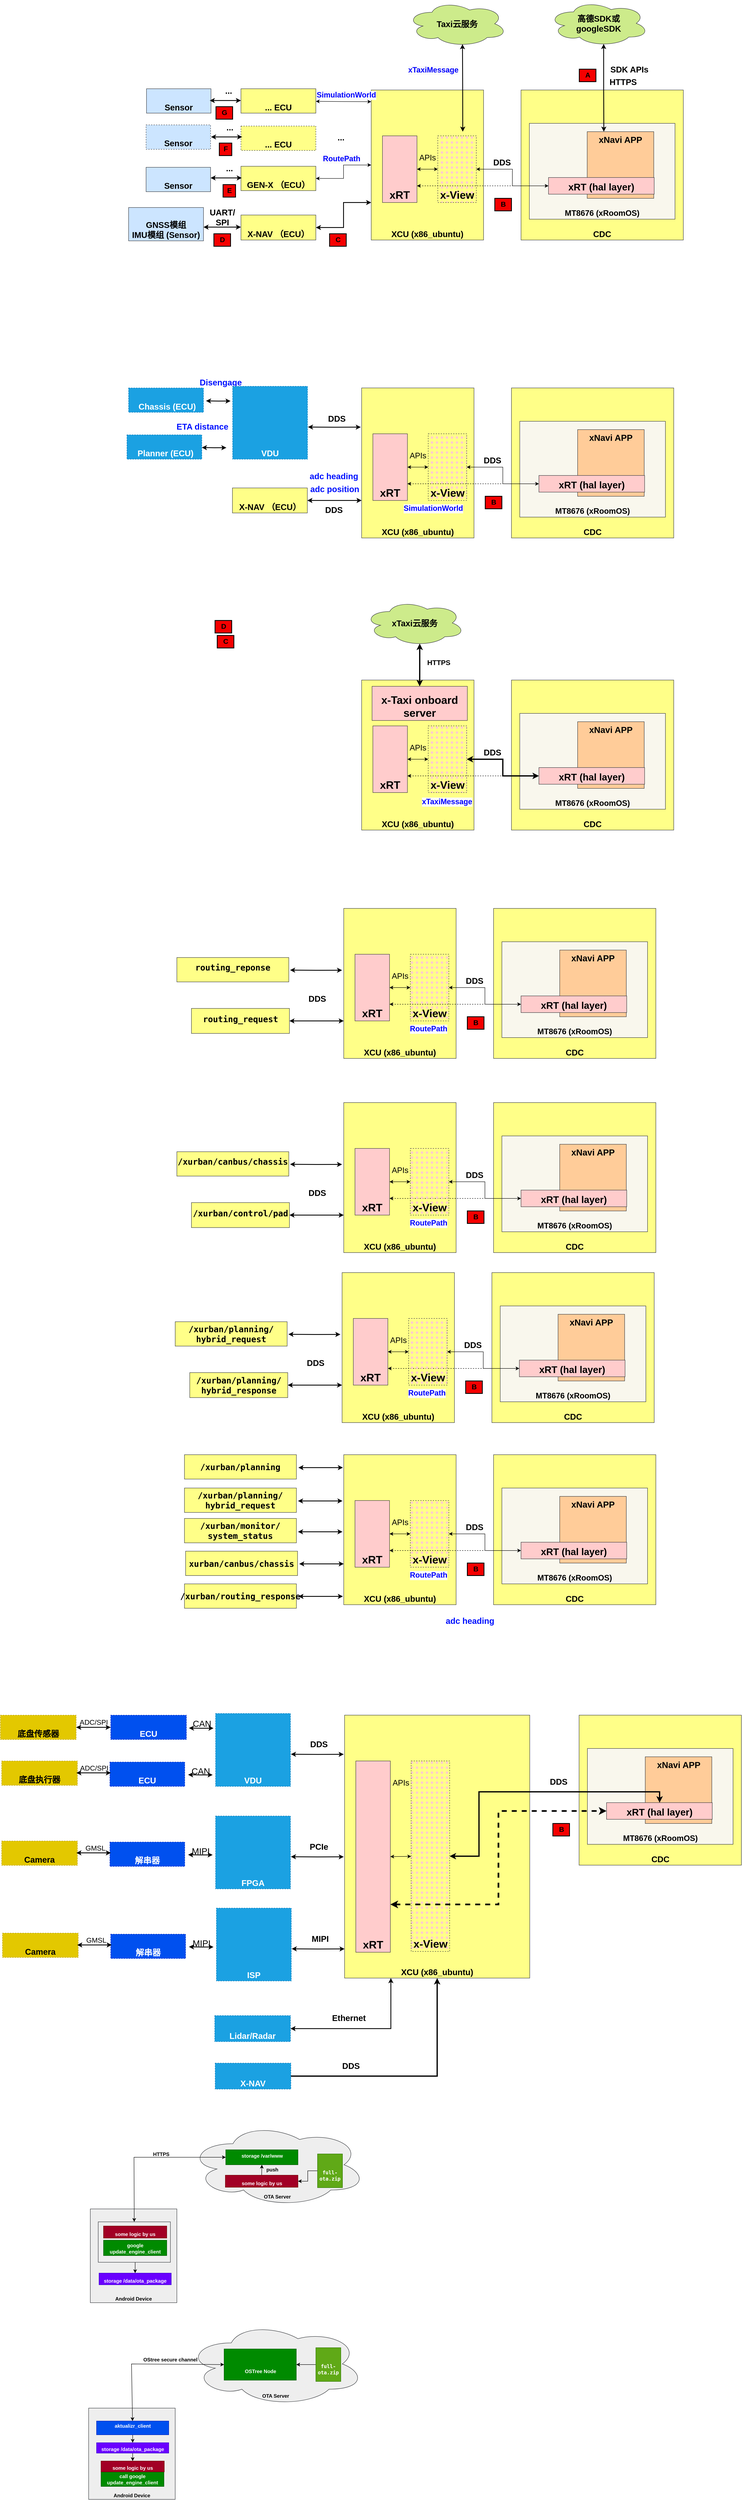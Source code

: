<mxfile version="22.1.16" type="device">
  <diagram name="第 1 页" id="3cUrX4Q3936J6aIoTL8i">
    <mxGraphModel dx="1565" dy="602" grid="0" gridSize="10" guides="1" tooltips="1" connect="1" arrows="1" fold="1" page="0" pageScale="1" pageWidth="827" pageHeight="1169" math="0" shadow="0">
      <root>
        <mxCell id="0" />
        <mxCell id="1" parent="0" />
        <mxCell id="9U7oh66VEmOCf23asvJ7-1" value="XCU (x86_ubuntu)" style="rounded=0;whiteSpace=wrap;html=1;fontStyle=1;verticalAlign=bottom;fontSize=20;fillColor=#ffff88;strokeColor=#36393d;" parent="1" vertex="1">
          <mxGeometry x="100" y="260" width="270" height="360" as="geometry" />
        </mxCell>
        <mxCell id="9U7oh66VEmOCf23asvJ7-3" value="CDC" style="rounded=0;whiteSpace=wrap;html=1;fontStyle=1;verticalAlign=bottom;fontSize=20;fillColor=#ffff88;strokeColor=#36393d;" parent="1" vertex="1">
          <mxGeometry x="460" y="260" width="390" height="360" as="geometry" />
        </mxCell>
        <mxCell id="9U7oh66VEmOCf23asvJ7-78" style="edgeStyle=orthogonalEdgeStyle;rounded=0;orthogonalLoop=1;jettySize=auto;html=1;exitX=1;exitY=0.75;exitDx=0;exitDy=0;entryX=0;entryY=0.5;entryDx=0;entryDy=0;startArrow=classic;startFill=1;dashed=1;" parent="1" source="9U7oh66VEmOCf23asvJ7-6" target="9U7oh66VEmOCf23asvJ7-5" edge="1">
          <mxGeometry relative="1" as="geometry" />
        </mxCell>
        <mxCell id="9U7oh66VEmOCf23asvJ7-6" value="xRT" style="rounded=0;whiteSpace=wrap;html=1;fontStyle=1;verticalAlign=bottom;fontSize=26;fillColor=#ffcccc;strokeColor=#36393d;" parent="1" vertex="1">
          <mxGeometry x="127" y="370" width="83" height="160" as="geometry" />
        </mxCell>
        <mxCell id="9U7oh66VEmOCf23asvJ7-9" style="edgeStyle=orthogonalEdgeStyle;rounded=0;orthogonalLoop=1;jettySize=auto;html=1;entryX=0;entryY=0.75;entryDx=0;entryDy=0;startArrow=classic;startFill=1;strokeWidth=2;" parent="1" source="9U7oh66VEmOCf23asvJ7-7" target="9U7oh66VEmOCf23asvJ7-1" edge="1">
          <mxGeometry relative="1" as="geometry" />
        </mxCell>
        <mxCell id="9U7oh66VEmOCf23asvJ7-7" value="X-NAV （ECU）" style="rounded=0;whiteSpace=wrap;html=1;fontStyle=1;verticalAlign=bottom;fontSize=20;fillColor=#ffff88;strokeColor=#36393d;" parent="1" vertex="1">
          <mxGeometry x="-213" y="560" width="180" height="60" as="geometry" />
        </mxCell>
        <mxCell id="9U7oh66VEmOCf23asvJ7-15" value="MT8676 (xRoomOS)" style="rounded=0;whiteSpace=wrap;html=1;fontStyle=1;verticalAlign=bottom;fontSize=19;fillColor=#f9f7ed;strokeColor=#36393d;" parent="1" vertex="1">
          <mxGeometry x="480" y="340" width="350" height="230" as="geometry" />
        </mxCell>
        <mxCell id="9U7oh66VEmOCf23asvJ7-24" value="SDK APIs" style="text;html=1;align=center;verticalAlign=middle;resizable=0;points=[];autosize=1;strokeColor=none;fillColor=none;fontStyle=1;fontSize=20;" parent="1" vertex="1">
          <mxGeometry x="660" y="190" width="120" height="40" as="geometry" />
        </mxCell>
        <mxCell id="9U7oh66VEmOCf23asvJ7-25" value="DDS" style="text;html=1;align=center;verticalAlign=middle;resizable=0;points=[];autosize=1;strokeColor=none;fillColor=none;fontStyle=1;fontSize=20;" parent="1" vertex="1">
          <mxGeometry x="379" y="413" width="70" height="40" as="geometry" />
        </mxCell>
        <mxCell id="9U7oh66VEmOCf23asvJ7-28" style="edgeStyle=orthogonalEdgeStyle;rounded=0;orthogonalLoop=1;jettySize=auto;html=1;exitX=0.55;exitY=0.95;exitDx=0;exitDy=0;exitPerimeter=0;entryX=0.25;entryY=0;entryDx=0;entryDy=0;startArrow=classic;startFill=1;strokeWidth=2;" parent="1" source="9U7oh66VEmOCf23asvJ7-27" target="9U7oh66VEmOCf23asvJ7-31" edge="1">
          <mxGeometry relative="1" as="geometry" />
        </mxCell>
        <mxCell id="9U7oh66VEmOCf23asvJ7-27" value="高德SDK或&lt;br&gt;googleSDK" style="ellipse;shape=cloud;whiteSpace=wrap;html=1;fontStyle=1;fillColor=#cdeb8b;strokeColor=#36393d;fontSize=20;" parent="1" vertex="1">
          <mxGeometry x="526" y="45" width="241" height="110" as="geometry" />
        </mxCell>
        <mxCell id="9U7oh66VEmOCf23asvJ7-31" value="xNavi APP" style="rounded=0;whiteSpace=wrap;html=1;fontStyle=1;verticalAlign=top;fontSize=21;fillColor=#ffcc99;strokeColor=#36393d;" parent="1" vertex="1">
          <mxGeometry x="619" y="360" width="160" height="160" as="geometry" />
        </mxCell>
        <mxCell id="9U7oh66VEmOCf23asvJ7-32" value="HTTPS" style="text;html=1;align=center;verticalAlign=middle;resizable=0;points=[];autosize=1;strokeColor=none;fillColor=none;fontStyle=1;fontSize=20;" parent="1" vertex="1">
          <mxGeometry x="660" y="220" width="90" height="40" as="geometry" />
        </mxCell>
        <mxCell id="9U7oh66VEmOCf23asvJ7-5" value="xRT (hal layer)" style="rounded=0;whiteSpace=wrap;html=1;fontStyle=1;verticalAlign=bottom;fontSize=23;fillColor=#ffcccc;strokeColor=#36393d;" parent="1" vertex="1">
          <mxGeometry x="526" y="470" width="254" height="40" as="geometry" />
        </mxCell>
        <mxCell id="9U7oh66VEmOCf23asvJ7-34" value="A" style="text;html=1;align=center;verticalAlign=middle;resizable=0;points=[];autosize=1;strokeColor=default;fillColor=#f50000;strokeWidth=2;fontSize=17;labelBackgroundColor=none;fontStyle=1" parent="1" vertex="1">
          <mxGeometry x="600" y="210" width="40" height="30" as="geometry" />
        </mxCell>
        <mxCell id="9U7oh66VEmOCf23asvJ7-35" value="B" style="text;html=1;align=center;verticalAlign=middle;resizable=0;points=[];autosize=1;strokeColor=default;fillColor=#f50000;strokeWidth=2;fontSize=17;labelBackgroundColor=none;fontStyle=1" parent="1" vertex="1">
          <mxGeometry x="397" y="520" width="40" height="30" as="geometry" />
        </mxCell>
        <mxCell id="9U7oh66VEmOCf23asvJ7-36" value="C" style="text;html=1;align=center;verticalAlign=middle;resizable=0;points=[];autosize=1;strokeColor=default;fillColor=#f50000;strokeWidth=2;fontSize=17;labelBackgroundColor=none;fontStyle=1" parent="1" vertex="1">
          <mxGeometry y="605" width="40" height="30" as="geometry" />
        </mxCell>
        <mxCell id="9U7oh66VEmOCf23asvJ7-37" value="GNSS模组&lt;br&gt;IMU模组 (Sensor)" style="rounded=0;whiteSpace=wrap;html=1;fontStyle=1;verticalAlign=bottom;fontSize=20;fillColor=#cce5ff;strokeColor=#36393d;" parent="1" vertex="1">
          <mxGeometry x="-483" y="542" width="180" height="80" as="geometry" />
        </mxCell>
        <mxCell id="9U7oh66VEmOCf23asvJ7-38" style="edgeStyle=orthogonalEdgeStyle;rounded=0;orthogonalLoop=1;jettySize=auto;html=1;entryX=0;entryY=0.5;entryDx=0;entryDy=0;startArrow=classic;startFill=1;strokeWidth=2;" parent="1" edge="1">
          <mxGeometry relative="1" as="geometry">
            <mxPoint x="-303" y="589" as="sourcePoint" />
            <mxPoint x="-213" y="589" as="targetPoint" />
          </mxGeometry>
        </mxCell>
        <mxCell id="9U7oh66VEmOCf23asvJ7-39" value="UART/&lt;br&gt;SPI" style="text;html=1;align=center;verticalAlign=middle;resizable=0;points=[];autosize=1;strokeColor=none;fillColor=none;fontStyle=1;fontSize=20;" parent="1" vertex="1">
          <mxGeometry x="-298" y="535" width="80" height="60" as="geometry" />
        </mxCell>
        <mxCell id="9U7oh66VEmOCf23asvJ7-40" value="D" style="text;html=1;align=center;verticalAlign=middle;resizable=0;points=[];autosize=1;strokeColor=default;fillColor=#f50000;strokeWidth=2;fontSize=17;labelBackgroundColor=none;fontStyle=1" parent="1" vertex="1">
          <mxGeometry x="-278" y="605" width="40" height="30" as="geometry" />
        </mxCell>
        <mxCell id="9U7oh66VEmOCf23asvJ7-76" style="edgeStyle=orthogonalEdgeStyle;rounded=0;orthogonalLoop=1;jettySize=auto;html=1;exitX=1;exitY=0.5;exitDx=0;exitDy=0;startArrow=classic;startFill=1;" parent="1" source="9U7oh66VEmOCf23asvJ7-70" target="9U7oh66VEmOCf23asvJ7-5" edge="1">
          <mxGeometry relative="1" as="geometry" />
        </mxCell>
        <mxCell id="9U7oh66VEmOCf23asvJ7-70" value="x-View" style="rounded=0;whiteSpace=wrap;html=1;fontStyle=1;verticalAlign=bottom;fontSize=26;fillColor=#ffcccc;strokeColor=#36393d;dashed=1;fillStyle=dots;" parent="1" vertex="1">
          <mxGeometry x="260" y="370" width="92.5" height="160" as="geometry" />
        </mxCell>
        <mxCell id="9U7oh66VEmOCf23asvJ7-74" value="" style="endArrow=classic;startArrow=classic;html=1;rounded=0;exitX=1;exitY=0.5;exitDx=0;exitDy=0;" parent="1" source="9U7oh66VEmOCf23asvJ7-6" target="9U7oh66VEmOCf23asvJ7-70" edge="1">
          <mxGeometry width="50" height="50" relative="1" as="geometry">
            <mxPoint x="230" y="620" as="sourcePoint" />
            <mxPoint x="280" y="570" as="targetPoint" />
          </mxGeometry>
        </mxCell>
        <mxCell id="9U7oh66VEmOCf23asvJ7-75" value="APIs" style="text;html=1;align=center;verticalAlign=middle;resizable=0;points=[];autosize=1;strokeColor=none;fillColor=none;fontSize=19;" parent="1" vertex="1">
          <mxGeometry x="205" y="403" width="60" height="40" as="geometry" />
        </mxCell>
        <mxCell id="9U7oh66VEmOCf23asvJ7-80" value="Taxi云服务" style="ellipse;shape=cloud;whiteSpace=wrap;html=1;fontStyle=1;fillColor=#cdeb8b;strokeColor=#36393d;fontSize=20;" parent="1" vertex="1">
          <mxGeometry x="185.75" y="46" width="241" height="110" as="geometry" />
        </mxCell>
        <mxCell id="9U7oh66VEmOCf23asvJ7-81" style="edgeStyle=orthogonalEdgeStyle;rounded=0;orthogonalLoop=1;jettySize=auto;html=1;startArrow=classic;startFill=1;strokeWidth=2;" parent="1" edge="1">
          <mxGeometry relative="1" as="geometry">
            <mxPoint x="319.32" y="150" as="sourcePoint" />
            <mxPoint x="320" y="360" as="targetPoint" />
          </mxGeometry>
        </mxCell>
        <mxCell id="9U7oh66VEmOCf23asvJ7-87" style="edgeStyle=orthogonalEdgeStyle;rounded=0;orthogonalLoop=1;jettySize=auto;html=1;exitX=1;exitY=0.5;exitDx=0;exitDy=0;entryX=0;entryY=0.5;entryDx=0;entryDy=0;startArrow=classic;startFill=1;" parent="1" source="9U7oh66VEmOCf23asvJ7-82" target="9U7oh66VEmOCf23asvJ7-1" edge="1">
          <mxGeometry relative="1" as="geometry" />
        </mxCell>
        <mxCell id="9U7oh66VEmOCf23asvJ7-82" value="GEN-X （ECU）" style="rounded=0;whiteSpace=wrap;html=1;fontStyle=1;verticalAlign=bottom;fontSize=20;fillColor=#ffff88;strokeColor=#36393d;" parent="1" vertex="1">
          <mxGeometry x="-213" y="443" width="180" height="58.5" as="geometry" />
        </mxCell>
        <mxCell id="9U7oh66VEmOCf23asvJ7-83" value="Sensor" style="rounded=0;whiteSpace=wrap;html=1;fontStyle=1;verticalAlign=bottom;fontSize=20;fillColor=#cce5ff;strokeColor=#36393d;" parent="1" vertex="1">
          <mxGeometry x="-441" y="445.5" width="155" height="58.5" as="geometry" />
        </mxCell>
        <mxCell id="9U7oh66VEmOCf23asvJ7-86" value="G" style="text;html=1;align=center;verticalAlign=middle;resizable=0;points=[];autosize=1;strokeColor=default;fillColor=#f50000;strokeWidth=2;fontSize=17;labelBackgroundColor=none;fontStyle=1" parent="1" vertex="1">
          <mxGeometry x="-273" y="300" width="40" height="30" as="geometry" />
        </mxCell>
        <mxCell id="9U7oh66VEmOCf23asvJ7-95" value="&lt;h2 data-pm-slice=&quot;1 1 []&quot; style=&quot;border-color: var(--border-color); font-family: Helvetica; font-style: normal; font-variant-ligatures: normal; font-variant-caps: normal; letter-spacing: normal; orphans: 2; text-align: left; text-indent: 0px; text-transform: none; widows: 2; word-spacing: 0px; -webkit-text-stroke-width: 0px; background-color: rgb(251, 251, 251); text-decoration-thickness: initial; text-decoration-style: initial; text-decoration-color: initial;&quot;&gt;&lt;span class=&quot;heading-content&quot; style=&quot;border-color: var(--border-color);&quot;&gt;&lt;strong style=&quot;border-color: var(--border-color);&quot;&gt;&lt;span data-document-id=&quot;bcdc485d-f6ed-4f0a-9eed-d806bf1ca9da&quot; data-user-id=&quot;a8345aaa-2646-4019-9f66-9997a2333008&quot; id=&quot;comment-3fdfaa03-6cde-491c-b5d8-29cafd4711e6&quot; class=&quot;comment-marker&quot; style=&quot;border-color: var(--border-color);&quot;&gt;SimulationWorld&lt;/span&gt;&lt;/strong&gt;&lt;/span&gt;&lt;/h2&gt;" style="text;whiteSpace=wrap;html=1;fontColor=#0000FF;" parent="1" vertex="1">
          <mxGeometry x="-33" y="240" width="180" height="70" as="geometry" />
        </mxCell>
        <mxCell id="9U7oh66VEmOCf23asvJ7-97" value="&lt;h2 data-pm-slice=&quot;1 1 []&quot; style=&quot;border-color: var(--border-color); font-family: Helvetica; font-style: normal; font-variant-ligatures: normal; font-variant-caps: normal; letter-spacing: normal; orphans: 2; text-align: left; text-indent: 0px; text-transform: none; widows: 2; word-spacing: 0px; -webkit-text-stroke-width: 0px; background-color: rgb(251, 251, 251); text-decoration-thickness: initial; text-decoration-style: initial; text-decoration-color: initial;&quot;&gt;&lt;span class=&quot;heading-content&quot; style=&quot;border-color: var(--border-color);&quot;&gt;&lt;strong style=&quot;border-color: var(--border-color);&quot;&gt;&lt;span data-document-id=&quot;bcdc485d-f6ed-4f0a-9eed-d806bf1ca9da&quot; data-user-id=&quot;a8345aaa-2646-4019-9f66-9997a2333008&quot; id=&quot;comment-a3b576d7-67d9-47bf-9a42-8d687074669e&quot; class=&quot;comment-marker&quot; style=&quot;border-color: var(--border-color);&quot;&gt;xTaxiMessage&lt;/span&gt;&lt;/strong&gt;&lt;/span&gt;&lt;/h2&gt;" style="text;whiteSpace=wrap;html=1;fontColor=#0000FF;" parent="1" vertex="1">
          <mxGeometry x="187" y="180" width="150" height="70" as="geometry" />
        </mxCell>
        <mxCell id="9U7oh66VEmOCf23asvJ7-99" value="&lt;h2 data-pm-slice=&quot;1 1 []&quot; style=&quot;border-color: var(--border-color); font-family: Helvetica; font-style: normal; font-variant-ligatures: normal; font-variant-caps: normal; letter-spacing: normal; orphans: 2; text-align: left; text-indent: 0px; text-transform: none; widows: 2; word-spacing: 0px; -webkit-text-stroke-width: 0px; background-color: rgb(251, 251, 251); text-decoration-thickness: initial; text-decoration-style: initial; text-decoration-color: initial;&quot;&gt;&lt;span class=&quot;heading-content&quot; style=&quot;border-color: var(--border-color);&quot;&gt;&lt;strong style=&quot;border-color: var(--border-color);&quot;&gt;RoutePath&lt;/strong&gt;&lt;/span&gt;&lt;/h2&gt;" style="text;whiteSpace=wrap;html=1;fontColor=#0000FF;" parent="1" vertex="1">
          <mxGeometry x="-18" y="393" width="120" height="70" as="geometry" />
        </mxCell>
        <mxCell id="c3dCfFqZL1KjmVmQRsDL-2" style="edgeStyle=orthogonalEdgeStyle;rounded=0;orthogonalLoop=1;jettySize=auto;html=1;startArrow=classic;startFill=1;strokeWidth=2;" parent="1" edge="1">
          <mxGeometry relative="1" as="geometry">
            <mxPoint x="-286" y="471" as="sourcePoint" />
            <mxPoint x="-211" y="471" as="targetPoint" />
          </mxGeometry>
        </mxCell>
        <mxCell id="c3dCfFqZL1KjmVmQRsDL-3" value="..." style="text;html=1;align=center;verticalAlign=middle;resizable=0;points=[];autosize=1;strokeColor=none;fillColor=none;fontStyle=1;fontSize=20;" parent="1" vertex="1">
          <mxGeometry x="-261" y="427" width="40" height="40" as="geometry" />
        </mxCell>
        <mxCell id="c3dCfFqZL1KjmVmQRsDL-4" value="E" style="text;html=1;align=center;verticalAlign=middle;resizable=0;points=[];autosize=1;strokeColor=default;fillColor=#f50000;strokeWidth=2;fontSize=17;labelBackgroundColor=none;fontStyle=1" parent="1" vertex="1">
          <mxGeometry x="-256" y="487" width="30" height="30" as="geometry" />
        </mxCell>
        <mxCell id="c3dCfFqZL1KjmVmQRsDL-5" value="... ECU" style="rounded=0;whiteSpace=wrap;html=1;fontStyle=1;verticalAlign=bottom;fontSize=20;fillColor=#ffff88;strokeColor=#36393d;" parent="1" vertex="1">
          <mxGeometry x="-213" y="257" width="180" height="58.5" as="geometry" />
        </mxCell>
        <mxCell id="c3dCfFqZL1KjmVmQRsDL-6" style="edgeStyle=orthogonalEdgeStyle;rounded=0;orthogonalLoop=1;jettySize=auto;html=1;exitX=1;exitY=0.5;exitDx=0;exitDy=0;entryX=0;entryY=0.5;entryDx=0;entryDy=0;startArrow=classic;startFill=1;" parent="1" edge="1">
          <mxGeometry relative="1" as="geometry">
            <mxPoint x="-33" y="287.25" as="sourcePoint" />
            <mxPoint x="100" y="288" as="targetPoint" />
          </mxGeometry>
        </mxCell>
        <mxCell id="c3dCfFqZL1KjmVmQRsDL-8" value="Sensor" style="rounded=0;whiteSpace=wrap;html=1;fontStyle=1;verticalAlign=bottom;fontSize=20;fillColor=#cce5ff;strokeColor=#36393d;" parent="1" vertex="1">
          <mxGeometry x="-440" y="257" width="155" height="58.5" as="geometry" />
        </mxCell>
        <mxCell id="c3dCfFqZL1KjmVmQRsDL-9" style="edgeStyle=orthogonalEdgeStyle;rounded=0;orthogonalLoop=1;jettySize=auto;html=1;startArrow=classic;startFill=1;strokeWidth=2;" parent="1" edge="1">
          <mxGeometry relative="1" as="geometry">
            <mxPoint x="-288" y="285.25" as="sourcePoint" />
            <mxPoint x="-213" y="285.25" as="targetPoint" />
          </mxGeometry>
        </mxCell>
        <mxCell id="c3dCfFqZL1KjmVmQRsDL-10" value="..." style="text;html=1;align=center;verticalAlign=middle;resizable=0;points=[];autosize=1;strokeColor=none;fillColor=none;fontStyle=1;fontSize=20;" parent="1" vertex="1">
          <mxGeometry x="-263" y="241.25" width="40" height="40" as="geometry" />
        </mxCell>
        <mxCell id="c3dCfFqZL1KjmVmQRsDL-13" value="..." style="text;html=1;align=center;verticalAlign=middle;resizable=0;points=[];autosize=1;strokeColor=none;fillColor=none;fontStyle=1;fontSize=20;" parent="1" vertex="1">
          <mxGeometry x="7" y="353" width="40" height="40" as="geometry" />
        </mxCell>
        <mxCell id="c3dCfFqZL1KjmVmQRsDL-14" value="... ECU" style="rounded=0;whiteSpace=wrap;html=1;fontStyle=1;verticalAlign=bottom;fontSize=20;fillColor=#ffff88;strokeColor=#36393d;dashed=1;" parent="1" vertex="1">
          <mxGeometry x="-213" y="346.5" width="180" height="58.5" as="geometry" />
        </mxCell>
        <mxCell id="c3dCfFqZL1KjmVmQRsDL-15" value="Sensor" style="rounded=0;whiteSpace=wrap;html=1;fontStyle=1;verticalAlign=bottom;fontSize=20;fillColor=#cce5ff;strokeColor=#36393d;dashed=1;" parent="1" vertex="1">
          <mxGeometry x="-441" y="343.75" width="155" height="58.5" as="geometry" />
        </mxCell>
        <mxCell id="c3dCfFqZL1KjmVmQRsDL-16" value="F" style="text;html=1;align=center;verticalAlign=middle;resizable=0;points=[];autosize=1;strokeColor=default;fillColor=#f50000;strokeWidth=2;fontSize=17;labelBackgroundColor=none;fontStyle=1" parent="1" vertex="1">
          <mxGeometry x="-265" y="387.37" width="30" height="30" as="geometry" />
        </mxCell>
        <mxCell id="c3dCfFqZL1KjmVmQRsDL-17" style="edgeStyle=orthogonalEdgeStyle;rounded=0;orthogonalLoop=1;jettySize=auto;html=1;startArrow=classic;startFill=1;strokeWidth=2;" parent="1" edge="1">
          <mxGeometry relative="1" as="geometry">
            <mxPoint x="-285" y="372.62" as="sourcePoint" />
            <mxPoint x="-210" y="372.62" as="targetPoint" />
          </mxGeometry>
        </mxCell>
        <mxCell id="c3dCfFqZL1KjmVmQRsDL-18" value="..." style="text;html=1;align=center;verticalAlign=middle;resizable=0;points=[];autosize=1;strokeColor=none;fillColor=none;fontStyle=1;fontSize=20;" parent="1" vertex="1">
          <mxGeometry x="-260" y="328.62" width="40" height="40" as="geometry" />
        </mxCell>
        <mxCell id="c3dCfFqZL1KjmVmQRsDL-19" value="XCU (x86_ubuntu)" style="rounded=0;whiteSpace=wrap;html=1;fontStyle=1;verticalAlign=bottom;fontSize=20;fillColor=#ffff88;strokeColor=#36393d;" parent="1" vertex="1">
          <mxGeometry x="77" y="975" width="270" height="360" as="geometry" />
        </mxCell>
        <mxCell id="c3dCfFqZL1KjmVmQRsDL-20" value="CDC" style="rounded=0;whiteSpace=wrap;html=1;fontStyle=1;verticalAlign=bottom;fontSize=20;fillColor=#ffff88;strokeColor=#36393d;" parent="1" vertex="1">
          <mxGeometry x="437" y="975" width="390" height="360" as="geometry" />
        </mxCell>
        <mxCell id="c3dCfFqZL1KjmVmQRsDL-21" style="edgeStyle=orthogonalEdgeStyle;rounded=0;orthogonalLoop=1;jettySize=auto;html=1;exitX=1;exitY=0.75;exitDx=0;exitDy=0;entryX=0;entryY=0.5;entryDx=0;entryDy=0;startArrow=classic;startFill=1;dashed=1;" parent="1" source="c3dCfFqZL1KjmVmQRsDL-22" target="c3dCfFqZL1KjmVmQRsDL-32" edge="1">
          <mxGeometry relative="1" as="geometry" />
        </mxCell>
        <mxCell id="c3dCfFqZL1KjmVmQRsDL-22" value="xRT" style="rounded=0;whiteSpace=wrap;html=1;fontStyle=1;verticalAlign=bottom;fontSize=26;fillColor=#ffcccc;strokeColor=#36393d;" parent="1" vertex="1">
          <mxGeometry x="104" y="1085" width="83" height="160" as="geometry" />
        </mxCell>
        <mxCell id="c3dCfFqZL1KjmVmQRsDL-25" value="MT8676 (xRoomOS)" style="rounded=0;whiteSpace=wrap;html=1;fontStyle=1;verticalAlign=bottom;fontSize=19;fillColor=#f9f7ed;strokeColor=#36393d;" parent="1" vertex="1">
          <mxGeometry x="457" y="1055" width="350" height="230" as="geometry" />
        </mxCell>
        <mxCell id="c3dCfFqZL1KjmVmQRsDL-27" value="DDS" style="text;html=1;align=center;verticalAlign=middle;resizable=0;points=[];autosize=1;strokeColor=none;fillColor=none;fontStyle=1;fontSize=20;" parent="1" vertex="1">
          <mxGeometry x="356" y="1128" width="70" height="40" as="geometry" />
        </mxCell>
        <mxCell id="c3dCfFqZL1KjmVmQRsDL-30" value="xNavi APP" style="rounded=0;whiteSpace=wrap;html=1;fontStyle=1;verticalAlign=top;fontSize=21;fillColor=#ffcc99;strokeColor=#36393d;" parent="1" vertex="1">
          <mxGeometry x="596" y="1075" width="160" height="160" as="geometry" />
        </mxCell>
        <mxCell id="c3dCfFqZL1KjmVmQRsDL-32" value="xRT (hal layer)" style="rounded=0;whiteSpace=wrap;html=1;fontStyle=1;verticalAlign=bottom;fontSize=23;fillColor=#ffcccc;strokeColor=#36393d;" parent="1" vertex="1">
          <mxGeometry x="503" y="1185" width="254" height="40" as="geometry" />
        </mxCell>
        <mxCell id="c3dCfFqZL1KjmVmQRsDL-34" value="B" style="text;html=1;align=center;verticalAlign=middle;resizable=0;points=[];autosize=1;strokeColor=default;fillColor=#f50000;strokeWidth=2;fontSize=17;labelBackgroundColor=none;fontStyle=1" parent="1" vertex="1">
          <mxGeometry x="374" y="1235" width="40" height="30" as="geometry" />
        </mxCell>
        <mxCell id="c3dCfFqZL1KjmVmQRsDL-40" style="edgeStyle=orthogonalEdgeStyle;rounded=0;orthogonalLoop=1;jettySize=auto;html=1;exitX=1;exitY=0.5;exitDx=0;exitDy=0;startArrow=classic;startFill=1;" parent="1" source="c3dCfFqZL1KjmVmQRsDL-41" target="c3dCfFqZL1KjmVmQRsDL-32" edge="1">
          <mxGeometry relative="1" as="geometry" />
        </mxCell>
        <mxCell id="c3dCfFqZL1KjmVmQRsDL-41" value="x-View" style="rounded=0;whiteSpace=wrap;html=1;fontStyle=1;verticalAlign=bottom;fontSize=26;fillColor=#ffcccc;strokeColor=#36393d;dashed=1;fillStyle=dots;" parent="1" vertex="1">
          <mxGeometry x="237" y="1085" width="92.5" height="160" as="geometry" />
        </mxCell>
        <mxCell id="c3dCfFqZL1KjmVmQRsDL-42" value="" style="endArrow=classic;startArrow=classic;html=1;rounded=0;exitX=1;exitY=0.5;exitDx=0;exitDy=0;" parent="1" source="c3dCfFqZL1KjmVmQRsDL-22" target="c3dCfFqZL1KjmVmQRsDL-41" edge="1">
          <mxGeometry width="50" height="50" relative="1" as="geometry">
            <mxPoint x="207" y="1335" as="sourcePoint" />
            <mxPoint x="257" y="1285" as="targetPoint" />
          </mxGeometry>
        </mxCell>
        <mxCell id="c3dCfFqZL1KjmVmQRsDL-43" value="APIs" style="text;html=1;align=center;verticalAlign=middle;resizable=0;points=[];autosize=1;strokeColor=none;fillColor=none;fontSize=19;" parent="1" vertex="1">
          <mxGeometry x="182" y="1118" width="60" height="40" as="geometry" />
        </mxCell>
        <mxCell id="c3dCfFqZL1KjmVmQRsDL-50" value="&lt;h2 data-pm-slice=&quot;1 1 []&quot; style=&quot;border-color: var(--border-color); font-family: Helvetica; font-style: normal; font-variant-ligatures: normal; font-variant-caps: normal; letter-spacing: normal; orphans: 2; text-align: left; text-indent: 0px; text-transform: none; widows: 2; word-spacing: 0px; -webkit-text-stroke-width: 0px; background-color: rgb(251, 251, 251); text-decoration-thickness: initial; text-decoration-style: initial; text-decoration-color: initial;&quot;&gt;&lt;span class=&quot;heading-content&quot; style=&quot;border-color: var(--border-color);&quot;&gt;&lt;strong style=&quot;border-color: var(--border-color);&quot;&gt;&lt;span data-document-id=&quot;bcdc485d-f6ed-4f0a-9eed-d806bf1ca9da&quot; data-user-id=&quot;a8345aaa-2646-4019-9f66-9997a2333008&quot; id=&quot;comment-3fdfaa03-6cde-491c-b5d8-29cafd4711e6&quot; class=&quot;comment-marker&quot; style=&quot;border-color: var(--border-color);&quot;&gt;SimulationWorld&lt;/span&gt;&lt;/strong&gt;&lt;/span&gt;&lt;/h2&gt;" style="text;whiteSpace=wrap;html=1;fontColor=#0000FF;" parent="1" vertex="1">
          <mxGeometry x="176" y="1232" width="180" height="70" as="geometry" />
        </mxCell>
        <mxCell id="c3dCfFqZL1KjmVmQRsDL-62" value="&amp;nbsp;Planner&amp;nbsp;(ECU)" style="rounded=0;whiteSpace=wrap;html=1;fontStyle=1;verticalAlign=bottom;fontSize=20;fillColor=#1ba1e2;strokeColor=#006EAF;dashed=1;fontColor=#ffffff;" parent="1" vertex="1">
          <mxGeometry x="-487" y="1087.5" width="180" height="58.5" as="geometry" />
        </mxCell>
        <mxCell id="c3dCfFqZL1KjmVmQRsDL-70" style="edgeStyle=orthogonalEdgeStyle;rounded=0;orthogonalLoop=1;jettySize=auto;html=1;startArrow=classic;startFill=1;strokeWidth=2;exitX=1;exitY=0.25;exitDx=0;exitDy=0;" parent="1" edge="1">
          <mxGeometry relative="1" as="geometry">
            <mxPoint x="-52" y="1068.75" as="sourcePoint" />
            <mxPoint x="75" y="1069" as="targetPoint" />
          </mxGeometry>
        </mxCell>
        <mxCell id="c3dCfFqZL1KjmVmQRsDL-71" value="XCU (x86_ubuntu)" style="rounded=0;whiteSpace=wrap;html=1;fontStyle=1;verticalAlign=bottom;fontSize=20;fillColor=#ffff88;strokeColor=#36393d;" parent="1" vertex="1">
          <mxGeometry x="77" y="1676" width="270" height="360" as="geometry" />
        </mxCell>
        <mxCell id="c3dCfFqZL1KjmVmQRsDL-72" value="CDC" style="rounded=0;whiteSpace=wrap;html=1;fontStyle=1;verticalAlign=bottom;fontSize=20;fillColor=#ffff88;strokeColor=#36393d;" parent="1" vertex="1">
          <mxGeometry x="437" y="1676" width="390" height="360" as="geometry" />
        </mxCell>
        <mxCell id="c3dCfFqZL1KjmVmQRsDL-73" style="edgeStyle=orthogonalEdgeStyle;rounded=0;orthogonalLoop=1;jettySize=auto;html=1;exitX=1;exitY=0.75;exitDx=0;exitDy=0;entryX=0;entryY=0.5;entryDx=0;entryDy=0;startArrow=classic;startFill=1;dashed=1;" parent="1" source="c3dCfFqZL1KjmVmQRsDL-74" target="c3dCfFqZL1KjmVmQRsDL-84" edge="1">
          <mxGeometry relative="1" as="geometry" />
        </mxCell>
        <mxCell id="c3dCfFqZL1KjmVmQRsDL-74" value="xRT" style="rounded=0;whiteSpace=wrap;html=1;fontStyle=1;verticalAlign=bottom;fontSize=26;fillColor=#ffcccc;strokeColor=#36393d;" parent="1" vertex="1">
          <mxGeometry x="104" y="1786" width="83" height="160" as="geometry" />
        </mxCell>
        <mxCell id="c3dCfFqZL1KjmVmQRsDL-77" value="MT8676 (xRoomOS)" style="rounded=0;whiteSpace=wrap;html=1;fontStyle=1;verticalAlign=bottom;fontSize=19;fillColor=#f9f7ed;strokeColor=#36393d;" parent="1" vertex="1">
          <mxGeometry x="457" y="1756" width="350" height="230" as="geometry" />
        </mxCell>
        <mxCell id="c3dCfFqZL1KjmVmQRsDL-79" value="DDS" style="text;html=1;align=center;verticalAlign=middle;resizable=0;points=[];autosize=1;strokeColor=none;fillColor=none;fontStyle=1;fontSize=20;" parent="1" vertex="1">
          <mxGeometry x="356" y="1829" width="70" height="40" as="geometry" />
        </mxCell>
        <mxCell id="c3dCfFqZL1KjmVmQRsDL-82" value="xNavi APP" style="rounded=0;whiteSpace=wrap;html=1;fontStyle=1;verticalAlign=top;fontSize=21;fillColor=#ffcc99;strokeColor=#36393d;" parent="1" vertex="1">
          <mxGeometry x="596" y="1776" width="160" height="160" as="geometry" />
        </mxCell>
        <mxCell id="c3dCfFqZL1KjmVmQRsDL-84" value="xRT (hal layer)" style="rounded=0;whiteSpace=wrap;html=1;fontStyle=1;verticalAlign=bottom;fontSize=23;fillColor=#ffcccc;strokeColor=#36393d;" parent="1" vertex="1">
          <mxGeometry x="503" y="1886" width="254" height="40" as="geometry" />
        </mxCell>
        <mxCell id="c3dCfFqZL1KjmVmQRsDL-92" style="edgeStyle=orthogonalEdgeStyle;rounded=0;orthogonalLoop=1;jettySize=auto;html=1;exitX=1;exitY=0.5;exitDx=0;exitDy=0;startArrow=classic;startFill=1;strokeWidth=3;" parent="1" source="c3dCfFqZL1KjmVmQRsDL-93" target="c3dCfFqZL1KjmVmQRsDL-84" edge="1">
          <mxGeometry relative="1" as="geometry" />
        </mxCell>
        <mxCell id="c3dCfFqZL1KjmVmQRsDL-93" value="x-View" style="rounded=0;whiteSpace=wrap;html=1;fontStyle=1;verticalAlign=bottom;fontSize=26;fillColor=#ffcccc;strokeColor=#36393d;dashed=1;fillStyle=dots;" parent="1" vertex="1">
          <mxGeometry x="237" y="1786" width="92.5" height="160" as="geometry" />
        </mxCell>
        <mxCell id="c3dCfFqZL1KjmVmQRsDL-94" value="" style="endArrow=classic;startArrow=classic;html=1;rounded=0;exitX=1;exitY=0.5;exitDx=0;exitDy=0;" parent="1" source="c3dCfFqZL1KjmVmQRsDL-74" target="c3dCfFqZL1KjmVmQRsDL-93" edge="1">
          <mxGeometry width="50" height="50" relative="1" as="geometry">
            <mxPoint x="207" y="2036" as="sourcePoint" />
            <mxPoint x="257" y="1986" as="targetPoint" />
          </mxGeometry>
        </mxCell>
        <mxCell id="c3dCfFqZL1KjmVmQRsDL-95" value="APIs" style="text;html=1;align=center;verticalAlign=middle;resizable=0;points=[];autosize=1;strokeColor=none;fillColor=none;fontSize=19;" parent="1" vertex="1">
          <mxGeometry x="182" y="1819" width="60" height="40" as="geometry" />
        </mxCell>
        <mxCell id="c3dCfFqZL1KjmVmQRsDL-146" style="edgeStyle=orthogonalEdgeStyle;rounded=0;orthogonalLoop=1;jettySize=auto;html=1;exitX=0.55;exitY=0.95;exitDx=0;exitDy=0;exitPerimeter=0;startArrow=classic;startFill=1;strokeWidth=3;" parent="1" source="c3dCfFqZL1KjmVmQRsDL-96" target="c3dCfFqZL1KjmVmQRsDL-145" edge="1">
          <mxGeometry relative="1" as="geometry" />
        </mxCell>
        <mxCell id="c3dCfFqZL1KjmVmQRsDL-96" value="xTaxi云服务" style="ellipse;shape=cloud;whiteSpace=wrap;html=1;fontStyle=1;fillColor=#cdeb8b;strokeColor=#36393d;fontSize=20;" parent="1" vertex="1">
          <mxGeometry x="84" y="1484" width="241" height="110" as="geometry" />
        </mxCell>
        <mxCell id="c3dCfFqZL1KjmVmQRsDL-103" value="&lt;h2 data-pm-slice=&quot;1 1 []&quot; style=&quot;border-color: var(--border-color); font-family: Helvetica; font-style: normal; font-variant-ligatures: normal; font-variant-caps: normal; letter-spacing: normal; orphans: 2; text-align: left; text-indent: 0px; text-transform: none; widows: 2; word-spacing: 0px; -webkit-text-stroke-width: 0px; background-color: rgb(251, 251, 251); text-decoration-thickness: initial; text-decoration-style: initial; text-decoration-color: initial;&quot;&gt;&lt;span class=&quot;heading-content&quot; style=&quot;border-color: var(--border-color);&quot;&gt;&lt;strong style=&quot;border-color: var(--border-color);&quot;&gt;&lt;span data-document-id=&quot;bcdc485d-f6ed-4f0a-9eed-d806bf1ca9da&quot; data-user-id=&quot;a8345aaa-2646-4019-9f66-9997a2333008&quot; id=&quot;comment-a3b576d7-67d9-47bf-9a42-8d687074669e&quot; class=&quot;comment-marker&quot; style=&quot;border-color: var(--border-color);&quot;&gt;xTaxiMessage&lt;/span&gt;&lt;/strong&gt;&lt;/span&gt;&lt;/h2&gt;" style="text;whiteSpace=wrap;html=1;fontColor=#0000FF;" parent="1" vertex="1">
          <mxGeometry x="220" y="1936" width="150" height="70" as="geometry" />
        </mxCell>
        <mxCell id="c3dCfFqZL1KjmVmQRsDL-119" value="X-NAV （ECU）" style="rounded=0;whiteSpace=wrap;html=1;fontStyle=1;verticalAlign=bottom;fontSize=20;fillColor=#ffff88;strokeColor=#36393d;" parent="1" vertex="1">
          <mxGeometry x="-233.5" y="1215" width="180" height="60" as="geometry" />
        </mxCell>
        <mxCell id="c3dCfFqZL1KjmVmQRsDL-120" value="C" style="text;html=1;align=center;verticalAlign=middle;resizable=0;points=[];autosize=1;strokeColor=default;fillColor=#f50000;strokeWidth=2;fontSize=17;labelBackgroundColor=none;fontStyle=1" parent="1" vertex="1">
          <mxGeometry x="-270" y="1569" width="40" height="30" as="geometry" />
        </mxCell>
        <mxCell id="c3dCfFqZL1KjmVmQRsDL-124" value="D" style="text;html=1;align=center;verticalAlign=middle;resizable=0;points=[];autosize=1;strokeColor=default;fillColor=#f50000;strokeWidth=2;fontSize=17;labelBackgroundColor=none;fontStyle=1" parent="1" vertex="1">
          <mxGeometry x="-275.25" y="1533" width="40" height="30" as="geometry" />
        </mxCell>
        <mxCell id="c3dCfFqZL1KjmVmQRsDL-125" style="edgeStyle=orthogonalEdgeStyle;rounded=0;orthogonalLoop=1;jettySize=auto;html=1;entryX=0;entryY=0.75;entryDx=0;entryDy=0;startArrow=classic;startFill=1;strokeWidth=2;exitX=1;exitY=0.5;exitDx=0;exitDy=0;" parent="1" source="c3dCfFqZL1KjmVmQRsDL-119" target="c3dCfFqZL1KjmVmQRsDL-19" edge="1">
          <mxGeometry relative="1" as="geometry">
            <mxPoint x="-51.5" y="1294.47" as="sourcePoint" />
            <mxPoint x="81.5" y="1234.47" as="targetPoint" />
          </mxGeometry>
        </mxCell>
        <mxCell id="c3dCfFqZL1KjmVmQRsDL-126" value="adc heading" style="text;html=1;align=center;verticalAlign=middle;resizable=0;points=[];autosize=1;strokeColor=none;fillColor=none;fontStyle=1;fontSize=20;fontColor=#0011ff;" parent="1" vertex="1">
          <mxGeometry x="-58" y="1168" width="135" height="36" as="geometry" />
        </mxCell>
        <mxCell id="c3dCfFqZL1KjmVmQRsDL-127" value="adc position" style="text;html=1;align=center;verticalAlign=middle;resizable=0;points=[];autosize=1;strokeColor=none;fillColor=none;fontStyle=1;fontSize=20;fontColor=#0011ff;" parent="1" vertex="1">
          <mxGeometry x="-56" y="1199" width="136" height="36" as="geometry" />
        </mxCell>
        <mxCell id="c3dCfFqZL1KjmVmQRsDL-129" value="DDS" style="text;html=1;align=center;verticalAlign=middle;resizable=0;points=[];autosize=1;strokeColor=none;fillColor=none;fontStyle=1;fontSize=20;" parent="1" vertex="1">
          <mxGeometry x="-20.5" y="1249" width="60" height="36" as="geometry" />
        </mxCell>
        <mxCell id="c3dCfFqZL1KjmVmQRsDL-130" value="ETA distance" style="text;html=1;align=center;verticalAlign=middle;resizable=0;points=[];autosize=1;strokeColor=none;fillColor=none;fontStyle=1;fontSize=20;fontColor=#0011ff;" parent="1" vertex="1">
          <mxGeometry x="-377" y="1049" width="142" height="36" as="geometry" />
        </mxCell>
        <mxCell id="c3dCfFqZL1KjmVmQRsDL-137" value="&amp;nbsp;Chassis&amp;nbsp;(ECU)" style="rounded=0;whiteSpace=wrap;html=1;fontStyle=1;verticalAlign=bottom;fontSize=20;fillColor=#1ba1e2;strokeColor=#006EAF;dashed=1;fontColor=#ffffff;" parent="1" vertex="1">
          <mxGeometry x="-483" y="975.0" width="180" height="58.5" as="geometry" />
        </mxCell>
        <mxCell id="c3dCfFqZL1KjmVmQRsDL-141" style="edgeStyle=orthogonalEdgeStyle;rounded=0;orthogonalLoop=1;jettySize=auto;html=1;startArrow=classic;startFill=1;strokeWidth=2;" parent="1" edge="1">
          <mxGeometry relative="1" as="geometry">
            <mxPoint x="-297" y="1006" as="sourcePoint" />
            <mxPoint x="-238" y="1006.38" as="targetPoint" />
          </mxGeometry>
        </mxCell>
        <mxCell id="c3dCfFqZL1KjmVmQRsDL-142" value="Disengage" style="text;html=1;align=center;verticalAlign=middle;resizable=0;points=[];autosize=1;strokeColor=none;fillColor=none;fontStyle=1;fontSize=20;fontColor=#0011ff;" parent="1" vertex="1">
          <mxGeometry x="-322" y="943" width="119" height="36" as="geometry" />
        </mxCell>
        <mxCell id="c3dCfFqZL1KjmVmQRsDL-145" value="x-Taxi onboard&lt;br&gt;server" style="rounded=0;whiteSpace=wrap;html=1;fontStyle=1;verticalAlign=bottom;fontSize=26;fillColor=#ffcccc;strokeColor=#36393d;" parent="1" vertex="1">
          <mxGeometry x="102" y="1691" width="229" height="82" as="geometry" />
        </mxCell>
        <mxCell id="c3dCfFqZL1KjmVmQRsDL-150" value="XCU (x86_ubuntu)" style="rounded=0;whiteSpace=wrap;html=1;fontStyle=1;verticalAlign=bottom;fontSize=20;fillColor=#ffff88;strokeColor=#36393d;" parent="1" vertex="1">
          <mxGeometry x="34" y="2224" width="270" height="360" as="geometry" />
        </mxCell>
        <mxCell id="c3dCfFqZL1KjmVmQRsDL-151" value="CDC" style="rounded=0;whiteSpace=wrap;html=1;fontStyle=1;verticalAlign=bottom;fontSize=20;fillColor=#ffff88;strokeColor=#36393d;" parent="1" vertex="1">
          <mxGeometry x="394" y="2224" width="390" height="360" as="geometry" />
        </mxCell>
        <mxCell id="c3dCfFqZL1KjmVmQRsDL-152" style="edgeStyle=orthogonalEdgeStyle;rounded=0;orthogonalLoop=1;jettySize=auto;html=1;exitX=1;exitY=0.75;exitDx=0;exitDy=0;entryX=0;entryY=0.5;entryDx=0;entryDy=0;startArrow=classic;startFill=1;dashed=1;" parent="1" source="c3dCfFqZL1KjmVmQRsDL-153" target="c3dCfFqZL1KjmVmQRsDL-157" edge="1">
          <mxGeometry relative="1" as="geometry" />
        </mxCell>
        <mxCell id="c3dCfFqZL1KjmVmQRsDL-153" value="xRT" style="rounded=0;whiteSpace=wrap;html=1;fontStyle=1;verticalAlign=bottom;fontSize=26;fillColor=#ffcccc;strokeColor=#36393d;" parent="1" vertex="1">
          <mxGeometry x="61" y="2334" width="83" height="160" as="geometry" />
        </mxCell>
        <mxCell id="c3dCfFqZL1KjmVmQRsDL-154" value="MT8676 (xRoomOS)" style="rounded=0;whiteSpace=wrap;html=1;fontStyle=1;verticalAlign=bottom;fontSize=19;fillColor=#f9f7ed;strokeColor=#36393d;" parent="1" vertex="1">
          <mxGeometry x="414" y="2304" width="350" height="230" as="geometry" />
        </mxCell>
        <mxCell id="c3dCfFqZL1KjmVmQRsDL-155" value="DDS" style="text;html=1;align=center;verticalAlign=middle;resizable=0;points=[];autosize=1;strokeColor=none;fillColor=none;fontStyle=1;fontSize=20;" parent="1" vertex="1">
          <mxGeometry x="313" y="2377" width="70" height="40" as="geometry" />
        </mxCell>
        <mxCell id="c3dCfFqZL1KjmVmQRsDL-156" value="xNavi APP" style="rounded=0;whiteSpace=wrap;html=1;fontStyle=1;verticalAlign=top;fontSize=21;fillColor=#ffcc99;strokeColor=#36393d;" parent="1" vertex="1">
          <mxGeometry x="553" y="2324" width="160" height="160" as="geometry" />
        </mxCell>
        <mxCell id="c3dCfFqZL1KjmVmQRsDL-157" value="xRT (hal layer)" style="rounded=0;whiteSpace=wrap;html=1;fontStyle=1;verticalAlign=bottom;fontSize=23;fillColor=#ffcccc;strokeColor=#36393d;" parent="1" vertex="1">
          <mxGeometry x="460" y="2434" width="254" height="40" as="geometry" />
        </mxCell>
        <mxCell id="c3dCfFqZL1KjmVmQRsDL-158" value="B" style="text;html=1;align=center;verticalAlign=middle;resizable=0;points=[];autosize=1;strokeColor=default;fillColor=#f50000;strokeWidth=2;fontSize=17;labelBackgroundColor=none;fontStyle=1" parent="1" vertex="1">
          <mxGeometry x="331" y="2484" width="40" height="30" as="geometry" />
        </mxCell>
        <mxCell id="c3dCfFqZL1KjmVmQRsDL-159" style="edgeStyle=orthogonalEdgeStyle;rounded=0;orthogonalLoop=1;jettySize=auto;html=1;exitX=1;exitY=0.5;exitDx=0;exitDy=0;startArrow=classic;startFill=1;" parent="1" source="c3dCfFqZL1KjmVmQRsDL-160" target="c3dCfFqZL1KjmVmQRsDL-157" edge="1">
          <mxGeometry relative="1" as="geometry" />
        </mxCell>
        <mxCell id="c3dCfFqZL1KjmVmQRsDL-160" value="x-View" style="rounded=0;whiteSpace=wrap;html=1;fontStyle=1;verticalAlign=bottom;fontSize=26;fillColor=#ffcccc;strokeColor=#36393d;dashed=1;fillStyle=dots;" parent="1" vertex="1">
          <mxGeometry x="194" y="2334" width="92.5" height="160" as="geometry" />
        </mxCell>
        <mxCell id="c3dCfFqZL1KjmVmQRsDL-161" value="" style="endArrow=classic;startArrow=classic;html=1;rounded=0;exitX=1;exitY=0.5;exitDx=0;exitDy=0;" parent="1" source="c3dCfFqZL1KjmVmQRsDL-153" target="c3dCfFqZL1KjmVmQRsDL-160" edge="1">
          <mxGeometry width="50" height="50" relative="1" as="geometry">
            <mxPoint x="164" y="2584" as="sourcePoint" />
            <mxPoint x="214" y="2534" as="targetPoint" />
          </mxGeometry>
        </mxCell>
        <mxCell id="c3dCfFqZL1KjmVmQRsDL-162" value="APIs" style="text;html=1;align=center;verticalAlign=middle;resizable=0;points=[];autosize=1;strokeColor=none;fillColor=none;fontSize=19;" parent="1" vertex="1">
          <mxGeometry x="139" y="2367" width="60" height="40" as="geometry" />
        </mxCell>
        <mxCell id="c3dCfFqZL1KjmVmQRsDL-163" value="&lt;h2 data-pm-slice=&quot;1 1 []&quot; style=&quot;border-color: var(--border-color); font-family: Helvetica; font-style: normal; font-variant-ligatures: normal; font-variant-caps: normal; letter-spacing: normal; orphans: 2; text-align: left; text-indent: 0px; text-transform: none; widows: 2; word-spacing: 0px; -webkit-text-stroke-width: 0px; background-color: rgb(251, 251, 251); text-decoration-thickness: initial; text-decoration-style: initial; text-decoration-color: initial;&quot;&gt;&lt;span class=&quot;heading-content&quot; style=&quot;border-color: var(--border-color);&quot;&gt;&lt;strong style=&quot;border-color: var(--border-color);&quot;&gt;&lt;span data-document-id=&quot;bcdc485d-f6ed-4f0a-9eed-d806bf1ca9da&quot; data-user-id=&quot;a8345aaa-2646-4019-9f66-9997a2333008&quot; id=&quot;comment-3fdfaa03-6cde-491c-b5d8-29cafd4711e6&quot; class=&quot;comment-marker&quot; style=&quot;border-color: var(--border-color);&quot;&gt;RoutePath&lt;/span&gt;&lt;/strong&gt;&lt;/span&gt;&lt;/h2&gt;" style="text;whiteSpace=wrap;html=1;fontColor=#0000FF;" parent="1" vertex="1">
          <mxGeometry x="191" y="2481" width="180" height="70" as="geometry" />
        </mxCell>
        <mxCell id="c3dCfFqZL1KjmVmQRsDL-164" value="&lt;p data-pm-slice=&quot;1 1 [&amp;quot;bullet_list&amp;quot;,null,&amp;quot;list_item&amp;quot;,null]&quot;&gt;&lt;code spellcheck=&quot;false&quot; class=&quot;inline&quot;&gt;routing_reponse&lt;/code&gt;&lt;/p&gt;" style="rounded=0;whiteSpace=wrap;html=1;fontStyle=1;verticalAlign=bottom;fontSize=20;fillColor=#ffff88;strokeColor=#36393d;" parent="1" vertex="1">
          <mxGeometry x="-367" y="2341.88" width="269" height="58.5" as="geometry" />
        </mxCell>
        <mxCell id="c3dCfFqZL1KjmVmQRsDL-165" style="edgeStyle=orthogonalEdgeStyle;rounded=0;orthogonalLoop=1;jettySize=auto;html=1;startArrow=classic;startFill=1;strokeWidth=2;" parent="1" edge="1">
          <mxGeometry relative="1" as="geometry">
            <mxPoint x="-95" y="2372" as="sourcePoint" />
            <mxPoint x="30" y="2372.38" as="targetPoint" />
          </mxGeometry>
        </mxCell>
        <mxCell id="c3dCfFqZL1KjmVmQRsDL-166" value="&lt;p data-pm-slice=&quot;1 1 [&amp;quot;bullet_list&amp;quot;,null,&amp;quot;list_item&amp;quot;,null]&quot;&gt;&lt;code spellcheck=&quot;false&quot; class=&quot;inline&quot;&gt;routing_request&lt;/code&gt;&lt;/p&gt;" style="rounded=0;whiteSpace=wrap;html=1;fontStyle=1;verticalAlign=bottom;fontSize=20;fillColor=#ffff88;strokeColor=#36393d;" parent="1" vertex="1">
          <mxGeometry x="-332" y="2464" width="235.5" height="60" as="geometry" />
        </mxCell>
        <mxCell id="c3dCfFqZL1KjmVmQRsDL-167" style="edgeStyle=orthogonalEdgeStyle;rounded=0;orthogonalLoop=1;jettySize=auto;html=1;entryX=0;entryY=0.75;entryDx=0;entryDy=0;startArrow=classic;startFill=1;strokeWidth=2;exitX=1;exitY=0.5;exitDx=0;exitDy=0;" parent="1" source="c3dCfFqZL1KjmVmQRsDL-166" target="c3dCfFqZL1KjmVmQRsDL-150" edge="1">
          <mxGeometry relative="1" as="geometry">
            <mxPoint x="-94.5" y="2543.47" as="sourcePoint" />
            <mxPoint x="38.5" y="2483.47" as="targetPoint" />
          </mxGeometry>
        </mxCell>
        <mxCell id="c3dCfFqZL1KjmVmQRsDL-170" value="DDS" style="text;html=1;align=center;verticalAlign=middle;resizable=0;points=[];autosize=1;strokeColor=none;fillColor=none;fontStyle=1;fontSize=20;" parent="1" vertex="1">
          <mxGeometry x="-60" y="2422" width="60" height="36" as="geometry" />
        </mxCell>
        <mxCell id="c3dCfFqZL1KjmVmQRsDL-178" value="HTTPS" style="text;html=1;align=center;verticalAlign=middle;resizable=0;points=[];autosize=1;strokeColor=none;fillColor=none;fontSize=17;fontStyle=1" parent="1" vertex="1">
          <mxGeometry x="225" y="1619" width="74" height="32" as="geometry" />
        </mxCell>
        <mxCell id="c3dCfFqZL1KjmVmQRsDL-179" value="XCU (x86_ubuntu)" style="rounded=0;whiteSpace=wrap;html=1;fontStyle=1;verticalAlign=bottom;fontSize=20;fillColor=#ffff88;strokeColor=#36393d;" parent="1" vertex="1">
          <mxGeometry x="34" y="2690" width="270" height="360" as="geometry" />
        </mxCell>
        <mxCell id="c3dCfFqZL1KjmVmQRsDL-180" value="CDC" style="rounded=0;whiteSpace=wrap;html=1;fontStyle=1;verticalAlign=bottom;fontSize=20;fillColor=#ffff88;strokeColor=#36393d;" parent="1" vertex="1">
          <mxGeometry x="394" y="2690" width="390" height="360" as="geometry" />
        </mxCell>
        <mxCell id="c3dCfFqZL1KjmVmQRsDL-181" style="edgeStyle=orthogonalEdgeStyle;rounded=0;orthogonalLoop=1;jettySize=auto;html=1;exitX=1;exitY=0.75;exitDx=0;exitDy=0;entryX=0;entryY=0.5;entryDx=0;entryDy=0;startArrow=classic;startFill=1;dashed=1;" parent="1" source="c3dCfFqZL1KjmVmQRsDL-182" target="c3dCfFqZL1KjmVmQRsDL-186" edge="1">
          <mxGeometry relative="1" as="geometry" />
        </mxCell>
        <mxCell id="c3dCfFqZL1KjmVmQRsDL-182" value="xRT" style="rounded=0;whiteSpace=wrap;html=1;fontStyle=1;verticalAlign=bottom;fontSize=26;fillColor=#ffcccc;strokeColor=#36393d;" parent="1" vertex="1">
          <mxGeometry x="61" y="2800" width="83" height="160" as="geometry" />
        </mxCell>
        <mxCell id="c3dCfFqZL1KjmVmQRsDL-183" value="MT8676 (xRoomOS)" style="rounded=0;whiteSpace=wrap;html=1;fontStyle=1;verticalAlign=bottom;fontSize=19;fillColor=#f9f7ed;strokeColor=#36393d;" parent="1" vertex="1">
          <mxGeometry x="414" y="2770" width="350" height="230" as="geometry" />
        </mxCell>
        <mxCell id="c3dCfFqZL1KjmVmQRsDL-184" value="DDS" style="text;html=1;align=center;verticalAlign=middle;resizable=0;points=[];autosize=1;strokeColor=none;fillColor=none;fontStyle=1;fontSize=20;" parent="1" vertex="1">
          <mxGeometry x="313" y="2843" width="70" height="40" as="geometry" />
        </mxCell>
        <mxCell id="c3dCfFqZL1KjmVmQRsDL-185" value="xNavi APP" style="rounded=0;whiteSpace=wrap;html=1;fontStyle=1;verticalAlign=top;fontSize=21;fillColor=#ffcc99;strokeColor=#36393d;" parent="1" vertex="1">
          <mxGeometry x="553" y="2790" width="160" height="160" as="geometry" />
        </mxCell>
        <mxCell id="c3dCfFqZL1KjmVmQRsDL-186" value="xRT (hal layer)" style="rounded=0;whiteSpace=wrap;html=1;fontStyle=1;verticalAlign=bottom;fontSize=23;fillColor=#ffcccc;strokeColor=#36393d;" parent="1" vertex="1">
          <mxGeometry x="460" y="2900" width="254" height="40" as="geometry" />
        </mxCell>
        <mxCell id="c3dCfFqZL1KjmVmQRsDL-187" value="B" style="text;html=1;align=center;verticalAlign=middle;resizable=0;points=[];autosize=1;strokeColor=default;fillColor=#f50000;strokeWidth=2;fontSize=17;labelBackgroundColor=none;fontStyle=1" parent="1" vertex="1">
          <mxGeometry x="331" y="2950" width="40" height="30" as="geometry" />
        </mxCell>
        <mxCell id="c3dCfFqZL1KjmVmQRsDL-188" style="edgeStyle=orthogonalEdgeStyle;rounded=0;orthogonalLoop=1;jettySize=auto;html=1;exitX=1;exitY=0.5;exitDx=0;exitDy=0;startArrow=classic;startFill=1;" parent="1" source="c3dCfFqZL1KjmVmQRsDL-189" target="c3dCfFqZL1KjmVmQRsDL-186" edge="1">
          <mxGeometry relative="1" as="geometry" />
        </mxCell>
        <mxCell id="c3dCfFqZL1KjmVmQRsDL-189" value="x-View" style="rounded=0;whiteSpace=wrap;html=1;fontStyle=1;verticalAlign=bottom;fontSize=26;fillColor=#ffcccc;strokeColor=#36393d;dashed=1;fillStyle=dots;" parent="1" vertex="1">
          <mxGeometry x="194" y="2800" width="92.5" height="160" as="geometry" />
        </mxCell>
        <mxCell id="c3dCfFqZL1KjmVmQRsDL-190" value="" style="endArrow=classic;startArrow=classic;html=1;rounded=0;exitX=1;exitY=0.5;exitDx=0;exitDy=0;" parent="1" source="c3dCfFqZL1KjmVmQRsDL-182" target="c3dCfFqZL1KjmVmQRsDL-189" edge="1">
          <mxGeometry width="50" height="50" relative="1" as="geometry">
            <mxPoint x="164" y="3050" as="sourcePoint" />
            <mxPoint x="214" y="3000" as="targetPoint" />
          </mxGeometry>
        </mxCell>
        <mxCell id="c3dCfFqZL1KjmVmQRsDL-191" value="APIs" style="text;html=1;align=center;verticalAlign=middle;resizable=0;points=[];autosize=1;strokeColor=none;fillColor=none;fontSize=19;" parent="1" vertex="1">
          <mxGeometry x="139" y="2833" width="60" height="40" as="geometry" />
        </mxCell>
        <mxCell id="c3dCfFqZL1KjmVmQRsDL-192" value="&lt;h2 data-pm-slice=&quot;1 1 []&quot; style=&quot;border-color: var(--border-color); font-family: Helvetica; font-style: normal; font-variant-ligatures: normal; font-variant-caps: normal; letter-spacing: normal; orphans: 2; text-align: left; text-indent: 0px; text-transform: none; widows: 2; word-spacing: 0px; -webkit-text-stroke-width: 0px; background-color: rgb(251, 251, 251); text-decoration-thickness: initial; text-decoration-style: initial; text-decoration-color: initial;&quot;&gt;&lt;span class=&quot;heading-content&quot; style=&quot;border-color: var(--border-color);&quot;&gt;&lt;strong style=&quot;border-color: var(--border-color);&quot;&gt;&lt;span data-document-id=&quot;bcdc485d-f6ed-4f0a-9eed-d806bf1ca9da&quot; data-user-id=&quot;a8345aaa-2646-4019-9f66-9997a2333008&quot; id=&quot;comment-3fdfaa03-6cde-491c-b5d8-29cafd4711e6&quot; class=&quot;comment-marker&quot; style=&quot;border-color: var(--border-color);&quot;&gt;RoutePath&lt;/span&gt;&lt;/strong&gt;&lt;/span&gt;&lt;/h2&gt;" style="text;whiteSpace=wrap;html=1;fontColor=#0000FF;" parent="1" vertex="1">
          <mxGeometry x="191" y="2947" width="180" height="70" as="geometry" />
        </mxCell>
        <mxCell id="c3dCfFqZL1KjmVmQRsDL-193" value="&lt;p data-pm-slice=&quot;1 1 [&amp;quot;bullet_list&amp;quot;,null,&amp;quot;list_item&amp;quot;,null]&quot;&gt;&lt;code spellcheck=&quot;false&quot; class=&quot;inline&quot;&gt;/xurban/canbus/chassis&lt;/code&gt;&lt;/p&gt;" style="rounded=0;whiteSpace=wrap;html=1;fontStyle=1;verticalAlign=bottom;fontSize=20;fillColor=#ffff88;strokeColor=#36393d;" parent="1" vertex="1">
          <mxGeometry x="-367" y="2807.88" width="269" height="58.5" as="geometry" />
        </mxCell>
        <mxCell id="c3dCfFqZL1KjmVmQRsDL-194" style="edgeStyle=orthogonalEdgeStyle;rounded=0;orthogonalLoop=1;jettySize=auto;html=1;startArrow=classic;startFill=1;strokeWidth=2;" parent="1" edge="1">
          <mxGeometry relative="1" as="geometry">
            <mxPoint x="-95" y="2838" as="sourcePoint" />
            <mxPoint x="30" y="2838.38" as="targetPoint" />
          </mxGeometry>
        </mxCell>
        <mxCell id="c3dCfFqZL1KjmVmQRsDL-195" value="&lt;p data-pm-slice=&quot;1 1 [&amp;quot;bullet_list&amp;quot;,null,&amp;quot;list_item&amp;quot;,null]&quot;&gt;&lt;code spellcheck=&quot;false&quot; class=&quot;inline&quot;&gt;/xurban/control/pad&lt;/code&gt;&lt;/p&gt;" style="rounded=0;whiteSpace=wrap;html=1;fontStyle=1;verticalAlign=bottom;fontSize=20;fillColor=#ffff88;strokeColor=#36393d;" parent="1" vertex="1">
          <mxGeometry x="-332" y="2930" width="235.5" height="60" as="geometry" />
        </mxCell>
        <mxCell id="c3dCfFqZL1KjmVmQRsDL-196" style="edgeStyle=orthogonalEdgeStyle;rounded=0;orthogonalLoop=1;jettySize=auto;html=1;entryX=0;entryY=0.75;entryDx=0;entryDy=0;startArrow=classic;startFill=1;strokeWidth=2;exitX=1;exitY=0.5;exitDx=0;exitDy=0;" parent="1" source="c3dCfFqZL1KjmVmQRsDL-195" target="c3dCfFqZL1KjmVmQRsDL-179" edge="1">
          <mxGeometry relative="1" as="geometry">
            <mxPoint x="-94.5" y="3009.47" as="sourcePoint" />
            <mxPoint x="38.5" y="2949.47" as="targetPoint" />
          </mxGeometry>
        </mxCell>
        <mxCell id="c3dCfFqZL1KjmVmQRsDL-197" value="DDS" style="text;html=1;align=center;verticalAlign=middle;resizable=0;points=[];autosize=1;strokeColor=none;fillColor=none;fontStyle=1;fontSize=20;" parent="1" vertex="1">
          <mxGeometry x="-60" y="2888" width="60" height="36" as="geometry" />
        </mxCell>
        <mxCell id="c3dCfFqZL1KjmVmQRsDL-198" value="XCU (x86_ubuntu)" style="rounded=0;whiteSpace=wrap;html=1;fontStyle=1;verticalAlign=bottom;fontSize=20;fillColor=#ffff88;strokeColor=#36393d;" parent="1" vertex="1">
          <mxGeometry x="30" y="3098" width="270" height="360" as="geometry" />
        </mxCell>
        <mxCell id="c3dCfFqZL1KjmVmQRsDL-199" value="CDC" style="rounded=0;whiteSpace=wrap;html=1;fontStyle=1;verticalAlign=bottom;fontSize=20;fillColor=#ffff88;strokeColor=#36393d;" parent="1" vertex="1">
          <mxGeometry x="390" y="3098" width="390" height="360" as="geometry" />
        </mxCell>
        <mxCell id="c3dCfFqZL1KjmVmQRsDL-200" style="edgeStyle=orthogonalEdgeStyle;rounded=0;orthogonalLoop=1;jettySize=auto;html=1;exitX=1;exitY=0.75;exitDx=0;exitDy=0;entryX=0;entryY=0.5;entryDx=0;entryDy=0;startArrow=classic;startFill=1;dashed=1;" parent="1" source="c3dCfFqZL1KjmVmQRsDL-201" target="c3dCfFqZL1KjmVmQRsDL-205" edge="1">
          <mxGeometry relative="1" as="geometry" />
        </mxCell>
        <mxCell id="c3dCfFqZL1KjmVmQRsDL-201" value="xRT" style="rounded=0;whiteSpace=wrap;html=1;fontStyle=1;verticalAlign=bottom;fontSize=26;fillColor=#ffcccc;strokeColor=#36393d;" parent="1" vertex="1">
          <mxGeometry x="57" y="3208" width="83" height="160" as="geometry" />
        </mxCell>
        <mxCell id="c3dCfFqZL1KjmVmQRsDL-202" value="MT8676 (xRoomOS)" style="rounded=0;whiteSpace=wrap;html=1;fontStyle=1;verticalAlign=bottom;fontSize=19;fillColor=#f9f7ed;strokeColor=#36393d;" parent="1" vertex="1">
          <mxGeometry x="410" y="3178" width="350" height="230" as="geometry" />
        </mxCell>
        <mxCell id="c3dCfFqZL1KjmVmQRsDL-203" value="DDS" style="text;html=1;align=center;verticalAlign=middle;resizable=0;points=[];autosize=1;strokeColor=none;fillColor=none;fontStyle=1;fontSize=20;" parent="1" vertex="1">
          <mxGeometry x="309" y="3251" width="70" height="40" as="geometry" />
        </mxCell>
        <mxCell id="c3dCfFqZL1KjmVmQRsDL-204" value="xNavi APP" style="rounded=0;whiteSpace=wrap;html=1;fontStyle=1;verticalAlign=top;fontSize=21;fillColor=#ffcc99;strokeColor=#36393d;" parent="1" vertex="1">
          <mxGeometry x="549" y="3198" width="160" height="160" as="geometry" />
        </mxCell>
        <mxCell id="c3dCfFqZL1KjmVmQRsDL-205" value="xRT (hal layer)" style="rounded=0;whiteSpace=wrap;html=1;fontStyle=1;verticalAlign=bottom;fontSize=23;fillColor=#ffcccc;strokeColor=#36393d;" parent="1" vertex="1">
          <mxGeometry x="456" y="3308" width="254" height="40" as="geometry" />
        </mxCell>
        <mxCell id="c3dCfFqZL1KjmVmQRsDL-206" value="B" style="text;html=1;align=center;verticalAlign=middle;resizable=0;points=[];autosize=1;strokeColor=default;fillColor=#f50000;strokeWidth=2;fontSize=17;labelBackgroundColor=none;fontStyle=1" parent="1" vertex="1">
          <mxGeometry x="327" y="3358" width="40" height="30" as="geometry" />
        </mxCell>
        <mxCell id="c3dCfFqZL1KjmVmQRsDL-207" style="edgeStyle=orthogonalEdgeStyle;rounded=0;orthogonalLoop=1;jettySize=auto;html=1;exitX=1;exitY=0.5;exitDx=0;exitDy=0;startArrow=classic;startFill=1;" parent="1" source="c3dCfFqZL1KjmVmQRsDL-208" target="c3dCfFqZL1KjmVmQRsDL-205" edge="1">
          <mxGeometry relative="1" as="geometry" />
        </mxCell>
        <mxCell id="c3dCfFqZL1KjmVmQRsDL-208" value="x-View" style="rounded=0;whiteSpace=wrap;html=1;fontStyle=1;verticalAlign=bottom;fontSize=26;fillColor=#ffcccc;strokeColor=#36393d;dashed=1;fillStyle=dots;" parent="1" vertex="1">
          <mxGeometry x="190" y="3208" width="92.5" height="160" as="geometry" />
        </mxCell>
        <mxCell id="c3dCfFqZL1KjmVmQRsDL-209" value="" style="endArrow=classic;startArrow=classic;html=1;rounded=0;exitX=1;exitY=0.5;exitDx=0;exitDy=0;" parent="1" source="c3dCfFqZL1KjmVmQRsDL-201" target="c3dCfFqZL1KjmVmQRsDL-208" edge="1">
          <mxGeometry width="50" height="50" relative="1" as="geometry">
            <mxPoint x="160" y="3458" as="sourcePoint" />
            <mxPoint x="210" y="3408" as="targetPoint" />
          </mxGeometry>
        </mxCell>
        <mxCell id="c3dCfFqZL1KjmVmQRsDL-210" value="APIs" style="text;html=1;align=center;verticalAlign=middle;resizable=0;points=[];autosize=1;strokeColor=none;fillColor=none;fontSize=19;" parent="1" vertex="1">
          <mxGeometry x="135" y="3241" width="60" height="40" as="geometry" />
        </mxCell>
        <mxCell id="c3dCfFqZL1KjmVmQRsDL-211" value="&lt;h2 data-pm-slice=&quot;1 1 []&quot; style=&quot;border-color: var(--border-color); font-family: Helvetica; font-style: normal; font-variant-ligatures: normal; font-variant-caps: normal; letter-spacing: normal; orphans: 2; text-align: left; text-indent: 0px; text-transform: none; widows: 2; word-spacing: 0px; -webkit-text-stroke-width: 0px; background-color: rgb(251, 251, 251); text-decoration-thickness: initial; text-decoration-style: initial; text-decoration-color: initial;&quot;&gt;&lt;span class=&quot;heading-content&quot; style=&quot;border-color: var(--border-color);&quot;&gt;&lt;strong style=&quot;border-color: var(--border-color);&quot;&gt;&lt;span data-document-id=&quot;bcdc485d-f6ed-4f0a-9eed-d806bf1ca9da&quot; data-user-id=&quot;a8345aaa-2646-4019-9f66-9997a2333008&quot; id=&quot;comment-3fdfaa03-6cde-491c-b5d8-29cafd4711e6&quot; class=&quot;comment-marker&quot; style=&quot;border-color: var(--border-color);&quot;&gt;RoutePath&lt;/span&gt;&lt;/strong&gt;&lt;/span&gt;&lt;/h2&gt;" style="text;whiteSpace=wrap;html=1;fontColor=#0000FF;" parent="1" vertex="1">
          <mxGeometry x="187" y="3355" width="180" height="70" as="geometry" />
        </mxCell>
        <mxCell id="c3dCfFqZL1KjmVmQRsDL-212" value="&lt;p data-pm-slice=&quot;1 1 [&amp;quot;bullet_list&amp;quot;,null,&amp;quot;list_item&amp;quot;,null,&amp;quot;bullet_list&amp;quot;,null,&amp;quot;list_item&amp;quot;,null,&amp;quot;bullet_list&amp;quot;,null,&amp;quot;list_item&amp;quot;,null]&quot;&gt;&lt;code spellcheck=&quot;false&quot; class=&quot;inline&quot;&gt;/xurban/planning/&lt;br&gt;hybrid_request&lt;/code&gt;&lt;/p&gt;" style="rounded=0;whiteSpace=wrap;html=1;fontStyle=1;verticalAlign=middle;fontSize=20;fillColor=#ffff88;strokeColor=#36393d;" parent="1" vertex="1">
          <mxGeometry x="-371" y="3215.88" width="269" height="58.5" as="geometry" />
        </mxCell>
        <mxCell id="c3dCfFqZL1KjmVmQRsDL-213" style="edgeStyle=orthogonalEdgeStyle;rounded=0;orthogonalLoop=1;jettySize=auto;html=1;startArrow=classic;startFill=1;strokeWidth=2;" parent="1" edge="1">
          <mxGeometry relative="1" as="geometry">
            <mxPoint x="-99" y="3246" as="sourcePoint" />
            <mxPoint x="26" y="3246.38" as="targetPoint" />
          </mxGeometry>
        </mxCell>
        <mxCell id="c3dCfFqZL1KjmVmQRsDL-214" value="&lt;p data-pm-slice=&quot;1 1 [&amp;quot;bullet_list&amp;quot;,null,&amp;quot;list_item&amp;quot;,null,&amp;quot;bullet_list&amp;quot;,null,&amp;quot;list_item&amp;quot;,null,&amp;quot;bullet_list&amp;quot;,null,&amp;quot;list_item&amp;quot;,null]&quot;&gt;&lt;code spellcheck=&quot;false&quot; class=&quot;inline&quot;&gt;/xurban/planning/&lt;br&gt;hybrid_response&lt;/code&gt;&lt;/p&gt;" style="rounded=0;whiteSpace=wrap;html=1;fontStyle=1;verticalAlign=middle;fontSize=20;fillColor=#ffff88;strokeColor=#36393d;" parent="1" vertex="1">
          <mxGeometry x="-336" y="3338" width="235.5" height="60" as="geometry" />
        </mxCell>
        <mxCell id="c3dCfFqZL1KjmVmQRsDL-215" style="edgeStyle=orthogonalEdgeStyle;rounded=0;orthogonalLoop=1;jettySize=auto;html=1;entryX=0;entryY=0.75;entryDx=0;entryDy=0;startArrow=classic;startFill=1;strokeWidth=2;exitX=1;exitY=0.5;exitDx=0;exitDy=0;" parent="1" source="c3dCfFqZL1KjmVmQRsDL-214" target="c3dCfFqZL1KjmVmQRsDL-198" edge="1">
          <mxGeometry relative="1" as="geometry">
            <mxPoint x="-98.5" y="3417.47" as="sourcePoint" />
            <mxPoint x="34.5" y="3357.47" as="targetPoint" />
          </mxGeometry>
        </mxCell>
        <mxCell id="c3dCfFqZL1KjmVmQRsDL-216" value="DDS" style="text;html=1;align=center;verticalAlign=middle;resizable=0;points=[];autosize=1;strokeColor=none;fillColor=none;fontStyle=1;fontSize=20;" parent="1" vertex="1">
          <mxGeometry x="-64" y="3296" width="60" height="36" as="geometry" />
        </mxCell>
        <mxCell id="c3dCfFqZL1KjmVmQRsDL-217" value="XCU (x86_ubuntu)" style="rounded=0;whiteSpace=wrap;html=1;fontStyle=1;verticalAlign=bottom;fontSize=20;fillColor=#ffff88;strokeColor=#36393d;" parent="1" vertex="1">
          <mxGeometry x="34" y="3535" width="270" height="360" as="geometry" />
        </mxCell>
        <mxCell id="c3dCfFqZL1KjmVmQRsDL-218" value="CDC" style="rounded=0;whiteSpace=wrap;html=1;fontStyle=1;verticalAlign=bottom;fontSize=20;fillColor=#ffff88;strokeColor=#36393d;" parent="1" vertex="1">
          <mxGeometry x="394" y="3535" width="390" height="360" as="geometry" />
        </mxCell>
        <mxCell id="c3dCfFqZL1KjmVmQRsDL-219" style="edgeStyle=orthogonalEdgeStyle;rounded=0;orthogonalLoop=1;jettySize=auto;html=1;exitX=1;exitY=0.75;exitDx=0;exitDy=0;entryX=0;entryY=0.5;entryDx=0;entryDy=0;startArrow=classic;startFill=1;dashed=1;" parent="1" source="c3dCfFqZL1KjmVmQRsDL-220" target="c3dCfFqZL1KjmVmQRsDL-224" edge="1">
          <mxGeometry relative="1" as="geometry" />
        </mxCell>
        <mxCell id="c3dCfFqZL1KjmVmQRsDL-220" value="xRT" style="rounded=0;whiteSpace=wrap;html=1;fontStyle=1;verticalAlign=bottom;fontSize=26;fillColor=#ffcccc;strokeColor=#36393d;" parent="1" vertex="1">
          <mxGeometry x="61" y="3645" width="83" height="160" as="geometry" />
        </mxCell>
        <mxCell id="c3dCfFqZL1KjmVmQRsDL-221" value="MT8676 (xRoomOS)" style="rounded=0;whiteSpace=wrap;html=1;fontStyle=1;verticalAlign=bottom;fontSize=19;fillColor=#f9f7ed;strokeColor=#36393d;" parent="1" vertex="1">
          <mxGeometry x="414" y="3615" width="350" height="230" as="geometry" />
        </mxCell>
        <mxCell id="c3dCfFqZL1KjmVmQRsDL-222" value="DDS" style="text;html=1;align=center;verticalAlign=middle;resizable=0;points=[];autosize=1;strokeColor=none;fillColor=none;fontStyle=1;fontSize=20;" parent="1" vertex="1">
          <mxGeometry x="313" y="3688" width="70" height="40" as="geometry" />
        </mxCell>
        <mxCell id="c3dCfFqZL1KjmVmQRsDL-223" value="xNavi APP" style="rounded=0;whiteSpace=wrap;html=1;fontStyle=1;verticalAlign=top;fontSize=21;fillColor=#ffcc99;strokeColor=#36393d;" parent="1" vertex="1">
          <mxGeometry x="553" y="3635" width="160" height="160" as="geometry" />
        </mxCell>
        <mxCell id="c3dCfFqZL1KjmVmQRsDL-224" value="xRT (hal layer)" style="rounded=0;whiteSpace=wrap;html=1;fontStyle=1;verticalAlign=bottom;fontSize=23;fillColor=#ffcccc;strokeColor=#36393d;" parent="1" vertex="1">
          <mxGeometry x="460" y="3745" width="254" height="40" as="geometry" />
        </mxCell>
        <mxCell id="c3dCfFqZL1KjmVmQRsDL-225" value="B" style="text;html=1;align=center;verticalAlign=middle;resizable=0;points=[];autosize=1;strokeColor=default;fillColor=#f50000;strokeWidth=2;fontSize=17;labelBackgroundColor=none;fontStyle=1" parent="1" vertex="1">
          <mxGeometry x="331" y="3795" width="40" height="30" as="geometry" />
        </mxCell>
        <mxCell id="c3dCfFqZL1KjmVmQRsDL-226" style="edgeStyle=orthogonalEdgeStyle;rounded=0;orthogonalLoop=1;jettySize=auto;html=1;exitX=1;exitY=0.5;exitDx=0;exitDy=0;startArrow=classic;startFill=1;" parent="1" source="c3dCfFqZL1KjmVmQRsDL-227" target="c3dCfFqZL1KjmVmQRsDL-224" edge="1">
          <mxGeometry relative="1" as="geometry" />
        </mxCell>
        <mxCell id="c3dCfFqZL1KjmVmQRsDL-227" value="x-View" style="rounded=0;whiteSpace=wrap;html=1;fontStyle=1;verticalAlign=bottom;fontSize=26;fillColor=#ffcccc;strokeColor=#36393d;dashed=1;fillStyle=dots;" parent="1" vertex="1">
          <mxGeometry x="194" y="3645" width="92.5" height="160" as="geometry" />
        </mxCell>
        <mxCell id="c3dCfFqZL1KjmVmQRsDL-228" value="" style="endArrow=classic;startArrow=classic;html=1;rounded=0;exitX=1;exitY=0.5;exitDx=0;exitDy=0;" parent="1" source="c3dCfFqZL1KjmVmQRsDL-220" target="c3dCfFqZL1KjmVmQRsDL-227" edge="1">
          <mxGeometry width="50" height="50" relative="1" as="geometry">
            <mxPoint x="164" y="3895" as="sourcePoint" />
            <mxPoint x="214" y="3845" as="targetPoint" />
          </mxGeometry>
        </mxCell>
        <mxCell id="c3dCfFqZL1KjmVmQRsDL-229" value="APIs" style="text;html=1;align=center;verticalAlign=middle;resizable=0;points=[];autosize=1;strokeColor=none;fillColor=none;fontSize=19;" parent="1" vertex="1">
          <mxGeometry x="139" y="3678" width="60" height="40" as="geometry" />
        </mxCell>
        <mxCell id="c3dCfFqZL1KjmVmQRsDL-230" value="&lt;h2 data-pm-slice=&quot;1 1 []&quot; style=&quot;border-color: var(--border-color); font-family: Helvetica; font-style: normal; font-variant-ligatures: normal; font-variant-caps: normal; letter-spacing: normal; orphans: 2; text-align: left; text-indent: 0px; text-transform: none; widows: 2; word-spacing: 0px; -webkit-text-stroke-width: 0px; background-color: rgb(251, 251, 251); text-decoration-thickness: initial; text-decoration-style: initial; text-decoration-color: initial;&quot;&gt;&lt;span class=&quot;heading-content&quot; style=&quot;border-color: var(--border-color);&quot;&gt;&lt;strong style=&quot;border-color: var(--border-color);&quot;&gt;&lt;span data-document-id=&quot;bcdc485d-f6ed-4f0a-9eed-d806bf1ca9da&quot; data-user-id=&quot;a8345aaa-2646-4019-9f66-9997a2333008&quot; id=&quot;comment-3fdfaa03-6cde-491c-b5d8-29cafd4711e6&quot; class=&quot;comment-marker&quot; style=&quot;border-color: var(--border-color);&quot;&gt;RoutePath&lt;/span&gt;&lt;/strong&gt;&lt;/span&gt;&lt;/h2&gt;" style="text;whiteSpace=wrap;html=1;fontColor=#0000FF;" parent="1" vertex="1">
          <mxGeometry x="191" y="3792" width="180" height="70" as="geometry" />
        </mxCell>
        <mxCell id="c3dCfFqZL1KjmVmQRsDL-231" value="&lt;p data-pm-slice=&quot;1 1 [&amp;quot;bullet_list&amp;quot;,null,&amp;quot;list_item&amp;quot;,null,&amp;quot;bullet_list&amp;quot;,null,&amp;quot;list_item&amp;quot;,null]&quot;&gt;&lt;code spellcheck=&quot;false&quot; class=&quot;inline&quot;&gt;/xurban/planning&lt;/code&gt;&lt;/p&gt;" style="rounded=0;whiteSpace=wrap;html=1;fontStyle=1;verticalAlign=middle;fontSize=20;fillColor=#ffff88;strokeColor=#36393d;" parent="1" vertex="1">
          <mxGeometry x="-348.75" y="3535" width="269" height="58.5" as="geometry" />
        </mxCell>
        <mxCell id="c3dCfFqZL1KjmVmQRsDL-232" style="edgeStyle=orthogonalEdgeStyle;rounded=0;orthogonalLoop=1;jettySize=auto;html=1;startArrow=classic;startFill=1;strokeWidth=2;" parent="1" edge="1">
          <mxGeometry relative="1" as="geometry">
            <mxPoint x="-75" y="3566" as="sourcePoint" />
            <mxPoint x="32" y="3566" as="targetPoint" />
          </mxGeometry>
        </mxCell>
        <mxCell id="c3dCfFqZL1KjmVmQRsDL-236" value="&lt;p data-pm-slice=&quot;1 1 [&amp;quot;bullet_list&amp;quot;,null,&amp;quot;list_item&amp;quot;,null,&amp;quot;bullet_list&amp;quot;,null,&amp;quot;list_item&amp;quot;,null]&quot;&gt;&lt;code spellcheck=&quot;false&quot; class=&quot;inline&quot;&gt;/xurban/planning/&lt;br&gt;hybrid_request&lt;/code&gt;&lt;/p&gt;" style="rounded=0;whiteSpace=wrap;html=1;fontStyle=1;verticalAlign=middle;fontSize=20;fillColor=#ffff88;strokeColor=#36393d;" parent="1" vertex="1">
          <mxGeometry x="-348.75" y="3615" width="269" height="58.5" as="geometry" />
        </mxCell>
        <mxCell id="c3dCfFqZL1KjmVmQRsDL-237" value="&lt;p data-pm-slice=&quot;1 1 [&amp;quot;bullet_list&amp;quot;,null,&amp;quot;list_item&amp;quot;,null,&amp;quot;bullet_list&amp;quot;,null,&amp;quot;list_item&amp;quot;,null,&amp;quot;bullet_list&amp;quot;,null,&amp;quot;list_item&amp;quot;,null]&quot;&gt;&lt;font face=&quot;monospace&quot;&gt;xurban/canbus/chassis&lt;/font&gt;&lt;br&gt;&lt;/p&gt;" style="rounded=0;whiteSpace=wrap;html=1;fontStyle=1;verticalAlign=middle;fontSize=20;fillColor=#ffff88;strokeColor=#36393d;" parent="1" vertex="1">
          <mxGeometry x="-346" y="3766.5" width="269" height="58.5" as="geometry" />
        </mxCell>
        <mxCell id="c3dCfFqZL1KjmVmQRsDL-238" value="&lt;p data-pm-slice=&quot;1 1 [&amp;quot;bullet_list&amp;quot;,null,&amp;quot;list_item&amp;quot;,null,&amp;quot;bullet_list&amp;quot;,null,&amp;quot;list_item&amp;quot;,null,&amp;quot;bullet_list&amp;quot;,null,&amp;quot;list_item&amp;quot;,null]&quot;&gt;&lt;font face=&quot;monospace&quot;&gt;/xurban/monitor/&lt;br&gt;system_status&lt;/font&gt;&lt;br&gt;&lt;/p&gt;" style="rounded=0;whiteSpace=wrap;html=1;fontStyle=1;verticalAlign=middle;fontSize=20;fillColor=#ffff88;strokeColor=#36393d;" parent="1" vertex="1">
          <mxGeometry x="-348.75" y="3688" width="269" height="58.5" as="geometry" />
        </mxCell>
        <mxCell id="c3dCfFqZL1KjmVmQRsDL-239" value="&lt;p data-pm-slice=&quot;1 1 [&amp;quot;bullet_list&amp;quot;,null,&amp;quot;list_item&amp;quot;,null,&amp;quot;bullet_list&amp;quot;,null,&amp;quot;list_item&amp;quot;,null]&quot;&gt;&lt;code spellcheck=&quot;false&quot; class=&quot;inline&quot;&gt;/xurban/routing_response&lt;/code&gt;&lt;/p&gt;" style="rounded=0;whiteSpace=wrap;html=1;fontStyle=1;verticalAlign=middle;fontSize=20;fillColor=#ffff88;strokeColor=#36393d;" parent="1" vertex="1">
          <mxGeometry x="-348.75" y="3845" width="269" height="58.5" as="geometry" />
        </mxCell>
        <mxCell id="c3dCfFqZL1KjmVmQRsDL-240" style="edgeStyle=orthogonalEdgeStyle;rounded=0;orthogonalLoop=1;jettySize=auto;html=1;startArrow=classic;startFill=1;strokeWidth=2;" parent="1" edge="1">
          <mxGeometry relative="1" as="geometry">
            <mxPoint x="-76" y="3646" as="sourcePoint" />
            <mxPoint x="31" y="3646" as="targetPoint" />
          </mxGeometry>
        </mxCell>
        <mxCell id="c3dCfFqZL1KjmVmQRsDL-241" style="edgeStyle=orthogonalEdgeStyle;rounded=0;orthogonalLoop=1;jettySize=auto;html=1;startArrow=classic;startFill=1;strokeWidth=2;" parent="1" edge="1">
          <mxGeometry relative="1" as="geometry">
            <mxPoint x="-76" y="3720" as="sourcePoint" />
            <mxPoint x="31" y="3720" as="targetPoint" />
          </mxGeometry>
        </mxCell>
        <mxCell id="c3dCfFqZL1KjmVmQRsDL-242" style="edgeStyle=orthogonalEdgeStyle;rounded=0;orthogonalLoop=1;jettySize=auto;html=1;startArrow=classic;startFill=1;strokeWidth=2;" parent="1" edge="1">
          <mxGeometry relative="1" as="geometry">
            <mxPoint x="-73" y="3797" as="sourcePoint" />
            <mxPoint x="34" y="3797" as="targetPoint" />
          </mxGeometry>
        </mxCell>
        <mxCell id="c3dCfFqZL1KjmVmQRsDL-243" style="edgeStyle=orthogonalEdgeStyle;rounded=0;orthogonalLoop=1;jettySize=auto;html=1;startArrow=classic;startFill=1;strokeWidth=2;" parent="1" edge="1">
          <mxGeometry relative="1" as="geometry">
            <mxPoint x="-75" y="3875" as="sourcePoint" />
            <mxPoint x="32" y="3875" as="targetPoint" />
          </mxGeometry>
        </mxCell>
        <mxCell id="MEMVsh3bcxMIk3R86nPT-1" value="VDU" style="rounded=0;whiteSpace=wrap;html=1;fontStyle=1;verticalAlign=bottom;fontSize=20;fillColor=#1ba1e2;strokeColor=#006EAF;dashed=1;fontColor=#ffffff;" parent="1" vertex="1">
          <mxGeometry x="-233" y="971" width="180" height="175" as="geometry" />
        </mxCell>
        <mxCell id="MEMVsh3bcxMIk3R86nPT-2" style="edgeStyle=orthogonalEdgeStyle;rounded=0;orthogonalLoop=1;jettySize=auto;html=1;startArrow=classic;startFill=1;strokeWidth=2;" parent="1" edge="1">
          <mxGeometry relative="1" as="geometry">
            <mxPoint x="-307" y="1118" as="sourcePoint" />
            <mxPoint x="-248" y="1118.38" as="targetPoint" />
          </mxGeometry>
        </mxCell>
        <mxCell id="MEMVsh3bcxMIk3R86nPT-6" value="DDS" style="text;html=1;align=center;verticalAlign=middle;resizable=0;points=[];autosize=1;strokeColor=none;fillColor=none;fontStyle=1;fontSize=20;" parent="1" vertex="1">
          <mxGeometry x="-13" y="1030" width="60" height="36" as="geometry" />
        </mxCell>
        <mxCell id="MEMVsh3bcxMIk3R86nPT-7" value="XCU (x86_ubuntu)" style="rounded=0;whiteSpace=wrap;html=1;fontStyle=1;verticalAlign=bottom;fontSize=20;fillColor=#ffff88;strokeColor=#36393d;" parent="1" vertex="1">
          <mxGeometry x="36" y="4160" width="445" height="631" as="geometry" />
        </mxCell>
        <mxCell id="MEMVsh3bcxMIk3R86nPT-8" value="CDC" style="rounded=0;whiteSpace=wrap;html=1;fontStyle=1;verticalAlign=bottom;fontSize=20;fillColor=#ffff88;strokeColor=#36393d;" parent="1" vertex="1">
          <mxGeometry x="599.5" y="4160" width="390" height="360" as="geometry" />
        </mxCell>
        <mxCell id="MEMVsh3bcxMIk3R86nPT-10" value="xRT" style="rounded=0;whiteSpace=wrap;html=1;fontStyle=1;verticalAlign=bottom;fontSize=26;fillColor=#ffcccc;strokeColor=#36393d;" parent="1" vertex="1">
          <mxGeometry x="63" y="4270" width="83" height="459" as="geometry" />
        </mxCell>
        <mxCell id="MEMVsh3bcxMIk3R86nPT-11" value="MT8676 (xRoomOS)" style="rounded=0;whiteSpace=wrap;html=1;fontStyle=1;verticalAlign=bottom;fontSize=19;fillColor=#f9f7ed;strokeColor=#36393d;" parent="1" vertex="1">
          <mxGeometry x="619.5" y="4240" width="350" height="230" as="geometry" />
        </mxCell>
        <mxCell id="MEMVsh3bcxMIk3R86nPT-12" value="DDS" style="text;html=1;align=center;verticalAlign=middle;resizable=0;points=[];autosize=1;strokeColor=none;fillColor=none;fontStyle=1;fontSize=20;" parent="1" vertex="1">
          <mxGeometry x="515" y="4298.5" width="70" height="40" as="geometry" />
        </mxCell>
        <mxCell id="MEMVsh3bcxMIk3R86nPT-13" value="xNavi APP" style="rounded=0;whiteSpace=wrap;html=1;fontStyle=1;verticalAlign=top;fontSize=21;fillColor=#ffcc99;strokeColor=#36393d;" parent="1" vertex="1">
          <mxGeometry x="758.5" y="4260" width="160" height="160" as="geometry" />
        </mxCell>
        <mxCell id="MEMVsh3bcxMIk3R86nPT-14" value="xRT (hal layer)" style="rounded=0;whiteSpace=wrap;html=1;fontStyle=1;verticalAlign=bottom;fontSize=23;fillColor=#ffcccc;strokeColor=#36393d;" parent="1" vertex="1">
          <mxGeometry x="665.5" y="4370" width="254" height="40" as="geometry" />
        </mxCell>
        <mxCell id="MEMVsh3bcxMIk3R86nPT-15" value="B" style="text;html=1;align=center;verticalAlign=middle;resizable=0;points=[];autosize=1;strokeColor=default;fillColor=#f50000;strokeWidth=2;fontSize=17;labelBackgroundColor=none;fontStyle=1" parent="1" vertex="1">
          <mxGeometry x="536.5" y="4420" width="40" height="30" as="geometry" />
        </mxCell>
        <mxCell id="MEMVsh3bcxMIk3R86nPT-16" style="edgeStyle=orthogonalEdgeStyle;rounded=0;orthogonalLoop=1;jettySize=auto;html=1;startArrow=classic;startFill=1;strokeWidth=3;" parent="1" source="MEMVsh3bcxMIk3R86nPT-17" target="MEMVsh3bcxMIk3R86nPT-14" edge="1">
          <mxGeometry relative="1" as="geometry">
            <mxPoint x="492" y="4350" as="sourcePoint" />
            <Array as="points">
              <mxPoint x="359" y="4499" />
              <mxPoint x="359" y="4344" />
              <mxPoint x="793" y="4344" />
            </Array>
          </mxGeometry>
        </mxCell>
        <mxCell id="MEMVsh3bcxMIk3R86nPT-17" value="x-View" style="rounded=0;whiteSpace=wrap;html=1;fontStyle=1;verticalAlign=bottom;fontSize=26;fillColor=#ffcccc;strokeColor=#36393d;dashed=1;fillStyle=dots;" parent="1" vertex="1">
          <mxGeometry x="196" y="4270" width="92.5" height="457" as="geometry" />
        </mxCell>
        <mxCell id="MEMVsh3bcxMIk3R86nPT-18" value="" style="endArrow=classic;startArrow=classic;html=1;rounded=0;exitX=1;exitY=0.5;exitDx=0;exitDy=0;" parent="1" source="MEMVsh3bcxMIk3R86nPT-10" target="MEMVsh3bcxMIk3R86nPT-17" edge="1">
          <mxGeometry width="50" height="50" relative="1" as="geometry">
            <mxPoint x="166" y="4520" as="sourcePoint" />
            <mxPoint x="216" y="4470" as="targetPoint" />
          </mxGeometry>
        </mxCell>
        <mxCell id="MEMVsh3bcxMIk3R86nPT-19" value="APIs" style="text;html=1;align=center;verticalAlign=middle;resizable=0;points=[];autosize=1;strokeColor=none;fillColor=none;fontSize=19;" parent="1" vertex="1">
          <mxGeometry x="141" y="4303" width="60" height="40" as="geometry" />
        </mxCell>
        <mxCell id="MEMVsh3bcxMIk3R86nPT-21" value="ECU" style="rounded=0;whiteSpace=wrap;html=1;fontStyle=1;verticalAlign=bottom;fontSize=20;fillColor=#0050ef;strokeColor=#001DBC;dashed=1;fontColor=#ffffff;" parent="1" vertex="1">
          <mxGeometry x="-528" y="4272.5" width="180" height="58.5" as="geometry" />
        </mxCell>
        <mxCell id="MEMVsh3bcxMIk3R86nPT-22" style="edgeStyle=orthogonalEdgeStyle;rounded=0;orthogonalLoop=1;jettySize=auto;html=1;startArrow=classic;startFill=1;strokeWidth=2;exitX=1;exitY=0.25;exitDx=0;exitDy=0;" parent="1" edge="1">
          <mxGeometry relative="1" as="geometry">
            <mxPoint x="-93" y="4253.75" as="sourcePoint" />
            <mxPoint x="34" y="4254" as="targetPoint" />
          </mxGeometry>
        </mxCell>
        <mxCell id="MEMVsh3bcxMIk3R86nPT-25" value="adc heading" style="text;html=1;align=center;verticalAlign=middle;resizable=0;points=[];autosize=1;strokeColor=none;fillColor=none;fontStyle=1;fontSize=20;fontColor=#0011ff;" parent="1" vertex="1">
          <mxGeometry x="269" y="3915" width="135" height="36" as="geometry" />
        </mxCell>
        <mxCell id="MEMVsh3bcxMIk3R86nPT-29" value="ECU" style="rounded=0;whiteSpace=wrap;html=1;fontStyle=1;verticalAlign=bottom;fontSize=20;fillColor=#0050ef;strokeColor=#001DBC;dashed=1;fontColor=#ffffff;" parent="1" vertex="1">
          <mxGeometry x="-526" y="4160" width="182" height="58.5" as="geometry" />
        </mxCell>
        <mxCell id="MEMVsh3bcxMIk3R86nPT-30" style="edgeStyle=orthogonalEdgeStyle;rounded=0;orthogonalLoop=1;jettySize=auto;html=1;startArrow=classic;startFill=1;strokeWidth=2;fontSize=21;" parent="1" edge="1">
          <mxGeometry relative="1" as="geometry">
            <mxPoint x="-338" y="4191" as="sourcePoint" />
            <mxPoint x="-279" y="4191.38" as="targetPoint" />
          </mxGeometry>
        </mxCell>
        <mxCell id="MEMVsh3bcxMIk3R86nPT-32" value="VDU" style="rounded=0;whiteSpace=wrap;html=1;fontStyle=1;verticalAlign=bottom;fontSize=20;fillColor=#1ba1e2;strokeColor=#006EAF;dashed=1;fontColor=#ffffff;" parent="1" vertex="1">
          <mxGeometry x="-274" y="4156" width="180" height="175" as="geometry" />
        </mxCell>
        <mxCell id="MEMVsh3bcxMIk3R86nPT-33" style="edgeStyle=orthogonalEdgeStyle;rounded=0;orthogonalLoop=1;jettySize=auto;html=1;startArrow=classic;startFill=1;strokeWidth=2;fontSize=21;" parent="1" edge="1">
          <mxGeometry relative="1" as="geometry">
            <mxPoint x="-340" y="4303" as="sourcePoint" />
            <mxPoint x="-281" y="4303.38" as="targetPoint" />
          </mxGeometry>
        </mxCell>
        <mxCell id="MEMVsh3bcxMIk3R86nPT-34" value="DDS" style="text;html=1;align=center;verticalAlign=middle;resizable=0;points=[];autosize=1;strokeColor=none;fillColor=none;fontStyle=1;fontSize=20;" parent="1" vertex="1">
          <mxGeometry x="-56" y="4211" width="60" height="36" as="geometry" />
        </mxCell>
        <mxCell id="MEMVsh3bcxMIk3R86nPT-35" value="底盘传感器" style="rounded=0;whiteSpace=wrap;html=1;fontStyle=1;verticalAlign=bottom;fontSize=20;fillColor=#e3c800;strokeColor=#B09500;dashed=1;fontColor=#000000;" parent="1" vertex="1">
          <mxGeometry x="-791" y="4160" width="182" height="58.5" as="geometry" />
        </mxCell>
        <mxCell id="MEMVsh3bcxMIk3R86nPT-36" style="edgeStyle=orthogonalEdgeStyle;rounded=0;orthogonalLoop=1;jettySize=auto;html=1;startArrow=classic;startFill=1;strokeWidth=2;entryX=0;entryY=0.5;entryDx=0;entryDy=0;exitX=1;exitY=0.5;exitDx=0;exitDy=0;exitPerimeter=0;fontSize=17;" parent="1" source="MEMVsh3bcxMIk3R86nPT-35" target="MEMVsh3bcxMIk3R86nPT-29" edge="1">
          <mxGeometry relative="1" as="geometry">
            <mxPoint x="-606" y="4188.81" as="sourcePoint" />
            <mxPoint x="-547" y="4189.19" as="targetPoint" />
          </mxGeometry>
        </mxCell>
        <mxCell id="MEMVsh3bcxMIk3R86nPT-37" value="ADC/SPI" style="text;html=1;align=center;verticalAlign=middle;resizable=0;points=[];autosize=1;strokeColor=none;fillColor=none;strokeWidth=2;fontSize=17;" parent="1" vertex="1">
          <mxGeometry x="-610" y="4162" width="86" height="32" as="geometry" />
        </mxCell>
        <mxCell id="MEMVsh3bcxMIk3R86nPT-38" value="底盘执行器" style="rounded=0;whiteSpace=wrap;html=1;fontStyle=1;verticalAlign=bottom;fontSize=20;fillColor=#e3c800;strokeColor=#B09500;dashed=1;fontColor=#000000;" parent="1" vertex="1">
          <mxGeometry x="-788" y="4270" width="182" height="58.5" as="geometry" />
        </mxCell>
        <mxCell id="MEMVsh3bcxMIk3R86nPT-39" style="edgeStyle=orthogonalEdgeStyle;rounded=0;orthogonalLoop=1;jettySize=auto;html=1;startArrow=classic;startFill=1;strokeWidth=2;entryX=0;entryY=0.5;entryDx=0;entryDy=0;exitX=1;exitY=0.5;exitDx=0;exitDy=0;exitPerimeter=0;fontSize=17;" parent="1" edge="1">
          <mxGeometry relative="1" as="geometry">
            <mxPoint x="-608.5" y="4298.5" as="sourcePoint" />
            <mxPoint x="-525.5" y="4298.5" as="targetPoint" />
          </mxGeometry>
        </mxCell>
        <mxCell id="MEMVsh3bcxMIk3R86nPT-40" value="ADC/SPI" style="text;html=1;align=center;verticalAlign=middle;resizable=0;points=[];autosize=1;strokeColor=none;fillColor=none;strokeWidth=2;fontSize=17;" parent="1" vertex="1">
          <mxGeometry x="-609.5" y="4271.5" width="86" height="32" as="geometry" />
        </mxCell>
        <mxCell id="MEMVsh3bcxMIk3R86nPT-41" value="CAN" style="text;html=1;align=center;verticalAlign=middle;resizable=0;points=[];autosize=1;strokeColor=none;fillColor=none;fontSize=21;" parent="1" vertex="1">
          <mxGeometry x="-338" y="4161" width="62" height="37" as="geometry" />
        </mxCell>
        <mxCell id="MEMVsh3bcxMIk3R86nPT-42" value="CAN" style="text;html=1;align=center;verticalAlign=middle;resizable=0;points=[];autosize=1;strokeColor=none;fillColor=none;fontSize=21;" parent="1" vertex="1">
          <mxGeometry x="-341" y="4275" width="62" height="37" as="geometry" />
        </mxCell>
        <mxCell id="MEMVsh3bcxMIk3R86nPT-43" value="解串器" style="rounded=0;whiteSpace=wrap;html=1;fontStyle=1;verticalAlign=bottom;fontSize=20;fillColor=#0050ef;strokeColor=#001DBC;dashed=1;fontColor=#ffffff;" parent="1" vertex="1">
          <mxGeometry x="-528" y="4464.5" width="180" height="58.5" as="geometry" />
        </mxCell>
        <mxCell id="MEMVsh3bcxMIk3R86nPT-44" style="edgeStyle=orthogonalEdgeStyle;rounded=0;orthogonalLoop=1;jettySize=auto;html=1;startArrow=classic;startFill=1;strokeWidth=2;exitX=1;exitY=0.25;exitDx=0;exitDy=0;" parent="1" edge="1">
          <mxGeometry relative="1" as="geometry">
            <mxPoint x="-93" y="4499.75" as="sourcePoint" />
            <mxPoint x="34" y="4500" as="targetPoint" />
          </mxGeometry>
        </mxCell>
        <mxCell id="MEMVsh3bcxMIk3R86nPT-47" value="FPGA" style="rounded=0;whiteSpace=wrap;html=1;fontStyle=1;verticalAlign=bottom;fontSize=20;fillColor=#1ba1e2;strokeColor=#006EAF;dashed=1;fontColor=#ffffff;" parent="1" vertex="1">
          <mxGeometry x="-274" y="4402" width="180" height="175" as="geometry" />
        </mxCell>
        <mxCell id="MEMVsh3bcxMIk3R86nPT-48" style="edgeStyle=orthogonalEdgeStyle;rounded=0;orthogonalLoop=1;jettySize=auto;html=1;startArrow=classic;startFill=1;strokeWidth=2;fontSize=21;" parent="1" edge="1">
          <mxGeometry relative="1" as="geometry">
            <mxPoint x="-340" y="4495" as="sourcePoint" />
            <mxPoint x="-281" y="4495.38" as="targetPoint" />
          </mxGeometry>
        </mxCell>
        <mxCell id="MEMVsh3bcxMIk3R86nPT-49" value="PCIe" style="text;html=1;align=center;verticalAlign=middle;resizable=0;points=[];autosize=1;strokeColor=none;fillColor=none;fontStyle=1;fontSize=20;" parent="1" vertex="1">
          <mxGeometry x="-57" y="4457" width="62" height="36" as="geometry" />
        </mxCell>
        <mxCell id="MEMVsh3bcxMIk3R86nPT-50" value="Lidar/Radar" style="rounded=0;whiteSpace=wrap;html=1;fontStyle=1;verticalAlign=bottom;fontSize=20;fillColor=#1ba1e2;strokeColor=#006EAF;dashed=1;fontColor=#ffffff;" parent="1" vertex="1">
          <mxGeometry x="-276" y="4881" width="182" height="62.5" as="geometry" />
        </mxCell>
        <mxCell id="MEMVsh3bcxMIk3R86nPT-53" value="Camera" style="rounded=0;whiteSpace=wrap;html=1;fontStyle=1;verticalAlign=bottom;fontSize=20;fillColor=#e3c800;strokeColor=#B09500;dashed=1;fontColor=#000000;" parent="1" vertex="1">
          <mxGeometry x="-788" y="4462" width="182" height="58.5" as="geometry" />
        </mxCell>
        <mxCell id="MEMVsh3bcxMIk3R86nPT-54" style="edgeStyle=orthogonalEdgeStyle;rounded=0;orthogonalLoop=1;jettySize=auto;html=1;startArrow=classic;startFill=1;strokeWidth=2;entryX=0;entryY=0.5;entryDx=0;entryDy=0;exitX=1;exitY=0.5;exitDx=0;exitDy=0;exitPerimeter=0;fontSize=17;" parent="1" edge="1">
          <mxGeometry relative="1" as="geometry">
            <mxPoint x="-608.5" y="4490.5" as="sourcePoint" />
            <mxPoint x="-525.5" y="4490.5" as="targetPoint" />
          </mxGeometry>
        </mxCell>
        <mxCell id="MEMVsh3bcxMIk3R86nPT-55" value="GMSL" style="text;html=1;align=center;verticalAlign=middle;resizable=0;points=[];autosize=1;strokeColor=none;fillColor=none;strokeWidth=2;fontSize=17;" parent="1" vertex="1">
          <mxGeometry x="-596.5" y="4463.5" width="66" height="32" as="geometry" />
        </mxCell>
        <mxCell id="MEMVsh3bcxMIk3R86nPT-57" value="MIPI" style="text;html=1;align=center;verticalAlign=middle;resizable=0;points=[];autosize=1;strokeColor=none;fillColor=none;fontSize=21;" parent="1" vertex="1">
          <mxGeometry x="-341" y="4467" width="61" height="37" as="geometry" />
        </mxCell>
        <mxCell id="MEMVsh3bcxMIk3R86nPT-59" style="edgeStyle=orthogonalEdgeStyle;rounded=0;orthogonalLoop=1;jettySize=auto;html=1;startArrow=classic;startFill=1;strokeWidth=2;exitX=1;exitY=0.5;exitDx=0;exitDy=0;entryX=0.25;entryY=1;entryDx=0;entryDy=0;" parent="1" source="MEMVsh3bcxMIk3R86nPT-50" target="MEMVsh3bcxMIk3R86nPT-7" edge="1">
          <mxGeometry relative="1" as="geometry">
            <mxPoint x="-83" y="4263.75" as="sourcePoint" />
            <mxPoint x="44" y="4264" as="targetPoint" />
          </mxGeometry>
        </mxCell>
        <mxCell id="MEMVsh3bcxMIk3R86nPT-61" value="Ethernet" style="text;html=1;align=center;verticalAlign=middle;resizable=0;points=[];autosize=1;strokeColor=none;fillColor=none;fontStyle=1;fontSize=20;" parent="1" vertex="1">
          <mxGeometry x="-4" y="4868" width="99" height="36" as="geometry" />
        </mxCell>
        <mxCell id="MEMVsh3bcxMIk3R86nPT-62" value="解串器" style="rounded=0;whiteSpace=wrap;html=1;fontStyle=1;verticalAlign=bottom;fontSize=20;fillColor=#0050ef;strokeColor=#001DBC;dashed=1;fontColor=#ffffff;" parent="1" vertex="1">
          <mxGeometry x="-526" y="4685.5" width="180" height="58.5" as="geometry" />
        </mxCell>
        <mxCell id="MEMVsh3bcxMIk3R86nPT-63" style="edgeStyle=orthogonalEdgeStyle;rounded=0;orthogonalLoop=1;jettySize=auto;html=1;startArrow=classic;startFill=1;strokeWidth=2;exitX=1;exitY=0.25;exitDx=0;exitDy=0;" parent="1" edge="1">
          <mxGeometry relative="1" as="geometry">
            <mxPoint x="-91" y="4720.75" as="sourcePoint" />
            <mxPoint x="36" y="4721" as="targetPoint" />
          </mxGeometry>
        </mxCell>
        <mxCell id="MEMVsh3bcxMIk3R86nPT-64" value="ISP" style="rounded=0;whiteSpace=wrap;html=1;fontStyle=1;verticalAlign=bottom;fontSize=20;fillColor=#1ba1e2;strokeColor=#006EAF;dashed=1;fontColor=#ffffff;" parent="1" vertex="1">
          <mxGeometry x="-272" y="4623" width="180" height="175" as="geometry" />
        </mxCell>
        <mxCell id="MEMVsh3bcxMIk3R86nPT-65" style="edgeStyle=orthogonalEdgeStyle;rounded=0;orthogonalLoop=1;jettySize=auto;html=1;startArrow=classic;startFill=1;strokeWidth=2;fontSize=21;" parent="1" edge="1">
          <mxGeometry relative="1" as="geometry">
            <mxPoint x="-338" y="4716" as="sourcePoint" />
            <mxPoint x="-279" y="4716.38" as="targetPoint" />
          </mxGeometry>
        </mxCell>
        <mxCell id="MEMVsh3bcxMIk3R86nPT-66" value="MIPI" style="text;html=1;align=center;verticalAlign=middle;resizable=0;points=[];autosize=1;strokeColor=none;fillColor=none;fontStyle=1;fontSize=20;" parent="1" vertex="1">
          <mxGeometry x="-53" y="4678" width="59" height="36" as="geometry" />
        </mxCell>
        <mxCell id="MEMVsh3bcxMIk3R86nPT-67" value="Camera" style="rounded=0;whiteSpace=wrap;html=1;fontStyle=1;verticalAlign=bottom;fontSize=20;fillColor=#e3c800;strokeColor=#B09500;dashed=1;fontColor=#000000;" parent="1" vertex="1">
          <mxGeometry x="-786" y="4683" width="182" height="58.5" as="geometry" />
        </mxCell>
        <mxCell id="MEMVsh3bcxMIk3R86nPT-68" style="edgeStyle=orthogonalEdgeStyle;rounded=0;orthogonalLoop=1;jettySize=auto;html=1;startArrow=classic;startFill=1;strokeWidth=2;entryX=0;entryY=0.5;entryDx=0;entryDy=0;exitX=1;exitY=0.5;exitDx=0;exitDy=0;exitPerimeter=0;fontSize=17;" parent="1" edge="1">
          <mxGeometry relative="1" as="geometry">
            <mxPoint x="-606.5" y="4711.5" as="sourcePoint" />
            <mxPoint x="-523.5" y="4711.5" as="targetPoint" />
          </mxGeometry>
        </mxCell>
        <mxCell id="MEMVsh3bcxMIk3R86nPT-69" value="GMSL" style="text;html=1;align=center;verticalAlign=middle;resizable=0;points=[];autosize=1;strokeColor=none;fillColor=none;strokeWidth=2;fontSize=17;" parent="1" vertex="1">
          <mxGeometry x="-594.5" y="4684.5" width="66" height="32" as="geometry" />
        </mxCell>
        <mxCell id="MEMVsh3bcxMIk3R86nPT-70" value="MIPI" style="text;html=1;align=center;verticalAlign=middle;resizable=0;points=[];autosize=1;strokeColor=none;fillColor=none;fontSize=21;" parent="1" vertex="1">
          <mxGeometry x="-339" y="4688" width="61" height="37" as="geometry" />
        </mxCell>
        <mxCell id="MEMVsh3bcxMIk3R86nPT-9" style="edgeStyle=orthogonalEdgeStyle;rounded=0;orthogonalLoop=1;jettySize=auto;html=1;exitX=1;exitY=0.75;exitDx=0;exitDy=0;entryX=0;entryY=0.5;entryDx=0;entryDy=0;startArrow=classic;startFill=1;dashed=1;strokeWidth=4;" parent="1" source="MEMVsh3bcxMIk3R86nPT-10" target="MEMVsh3bcxMIk3R86nPT-14" edge="1">
          <mxGeometry relative="1" as="geometry" />
        </mxCell>
        <mxCell id="MEMVsh3bcxMIk3R86nPT-72" style="edgeStyle=orthogonalEdgeStyle;rounded=0;orthogonalLoop=1;jettySize=auto;html=1;strokeWidth=3;" parent="1" source="MEMVsh3bcxMIk3R86nPT-71" target="MEMVsh3bcxMIk3R86nPT-7" edge="1">
          <mxGeometry relative="1" as="geometry" />
        </mxCell>
        <mxCell id="MEMVsh3bcxMIk3R86nPT-71" value="X-NAV" style="rounded=0;whiteSpace=wrap;html=1;fontStyle=1;verticalAlign=bottom;fontSize=20;fillColor=#1ba1e2;strokeColor=#006EAF;dashed=1;fontColor=#ffffff;" parent="1" vertex="1">
          <mxGeometry x="-275" y="4995" width="182" height="62.5" as="geometry" />
        </mxCell>
        <mxCell id="MEMVsh3bcxMIk3R86nPT-74" value="DDS" style="text;html=1;align=center;verticalAlign=middle;resizable=0;points=[];autosize=1;strokeColor=none;fillColor=none;fontStyle=1;fontSize=20;" parent="1" vertex="1">
          <mxGeometry x="21" y="4983" width="60" height="36" as="geometry" />
        </mxCell>
        <mxCell id="n2IUZMTkk6T6H-PNyw-K-1" value="Android Device" style="rounded=0;whiteSpace=wrap;html=1;verticalAlign=bottom;fontStyle=1;fillColor=#eeeeee;strokeColor=#36393d;" vertex="1" parent="1">
          <mxGeometry x="-575" y="5345" width="208" height="225" as="geometry" />
        </mxCell>
        <mxCell id="n2IUZMTkk6T6H-PNyw-K-2" value="OTA Server&lt;br&gt;&lt;br&gt;" style="ellipse;shape=cloud;whiteSpace=wrap;html=1;verticalAlign=bottom;fontStyle=1;fillColor=#eeeeee;strokeColor=#36393d;" vertex="1" parent="1">
          <mxGeometry x="-339" y="5138" width="427" height="202" as="geometry" />
        </mxCell>
        <mxCell id="n2IUZMTkk6T6H-PNyw-K-5" value="storage&amp;nbsp;/data/ota_package" style="rounded=0;whiteSpace=wrap;html=1;verticalAlign=bottom;fontStyle=1;fillColor=#6a00ff;fontColor=#ffffff;strokeColor=#3700CC;" vertex="1" parent="1">
          <mxGeometry x="-554" y="5499" width="173.5" height="28" as="geometry" />
        </mxCell>
        <mxCell id="n2IUZMTkk6T6H-PNyw-K-14" style="edgeStyle=orthogonalEdgeStyle;rounded=0;orthogonalLoop=1;jettySize=auto;html=1;exitX=0.5;exitY=1;exitDx=0;exitDy=0;entryX=0.5;entryY=0;entryDx=0;entryDy=0;" edge="1" parent="1" source="n2IUZMTkk6T6H-PNyw-K-6" target="n2IUZMTkk6T6H-PNyw-K-5">
          <mxGeometry relative="1" as="geometry" />
        </mxCell>
        <mxCell id="n2IUZMTkk6T6H-PNyw-K-6" value="&lt;p data-pm-slice=&quot;1 1 []&quot;&gt;&lt;br&gt;&lt;br&gt;&lt;/p&gt;" style="rounded=0;whiteSpace=wrap;html=1;verticalAlign=bottom;fontStyle=1;fillColor=#eeeeee;strokeColor=#36393d;" vertex="1" parent="1">
          <mxGeometry x="-556" y="5376" width="173.5" height="97" as="geometry" />
        </mxCell>
        <mxCell id="n2IUZMTkk6T6H-PNyw-K-7" value="&lt;p data-pm-slice=&quot;1 1 [&amp;quot;bullet_list&amp;quot;,{},&amp;quot;list_item&amp;quot;,{}]&quot;&gt;storage /var/www&lt;/p&gt;" style="rounded=0;whiteSpace=wrap;html=1;verticalAlign=bottom;fontStyle=1;fillColor=#008a00;fontColor=#ffffff;strokeColor=#005700;" vertex="1" parent="1">
          <mxGeometry x="-249.5" y="5203" width="173.5" height="36" as="geometry" />
        </mxCell>
        <mxCell id="n2IUZMTkk6T6H-PNyw-K-8" value="" style="endArrow=classic;startArrow=classic;html=1;rounded=0;entryX=0;entryY=0.5;entryDx=0;entryDy=0;" edge="1" parent="1" source="n2IUZMTkk6T6H-PNyw-K-6" target="n2IUZMTkk6T6H-PNyw-K-7">
          <mxGeometry width="50" height="50" relative="1" as="geometry">
            <mxPoint x="-43" y="5183" as="sourcePoint" />
            <mxPoint x="-280" y="5239" as="targetPoint" />
            <Array as="points">
              <mxPoint x="-470" y="5221" />
            </Array>
          </mxGeometry>
        </mxCell>
        <mxCell id="n2IUZMTkk6T6H-PNyw-K-10" value="HTTPS" style="text;html=1;align=center;verticalAlign=middle;resizable=0;points=[];autosize=1;strokeColor=none;fillColor=none;fontStyle=1" vertex="1" parent="1">
          <mxGeometry x="-434" y="5201" width="57" height="26" as="geometry" />
        </mxCell>
        <mxCell id="n2IUZMTkk6T6H-PNyw-K-12" value="google&lt;br&gt;update_engine_client" style="rounded=0;whiteSpace=wrap;html=1;verticalAlign=bottom;fontStyle=1;fillColor=#008a00;fontColor=#ffffff;strokeColor=#005700;" vertex="1" parent="1">
          <mxGeometry x="-543.25" y="5420" width="152" height="37" as="geometry" />
        </mxCell>
        <mxCell id="n2IUZMTkk6T6H-PNyw-K-15" value="some logic by us" style="rounded=0;whiteSpace=wrap;html=1;verticalAlign=bottom;fontStyle=1;fillColor=#a20025;strokeColor=#6F0000;fontColor=#ffffff;" vertex="1" parent="1">
          <mxGeometry x="-543.25" y="5386" width="152" height="29" as="geometry" />
        </mxCell>
        <mxCell id="n2IUZMTkk6T6H-PNyw-K-21" style="edgeStyle=orthogonalEdgeStyle;rounded=0;orthogonalLoop=1;jettySize=auto;html=1;exitX=0.5;exitY=0;exitDx=0;exitDy=0;entryX=0.5;entryY=1;entryDx=0;entryDy=0;" edge="1" parent="1" source="n2IUZMTkk6T6H-PNyw-K-16" target="n2IUZMTkk6T6H-PNyw-K-7">
          <mxGeometry relative="1" as="geometry" />
        </mxCell>
        <mxCell id="n2IUZMTkk6T6H-PNyw-K-16" value="some logic by us" style="rounded=0;whiteSpace=wrap;html=1;verticalAlign=bottom;fontStyle=1;fillColor=#a20025;strokeColor=#6F0000;fontColor=#ffffff;" vertex="1" parent="1">
          <mxGeometry x="-250.5" y="5264" width="174.5" height="29" as="geometry" />
        </mxCell>
        <mxCell id="n2IUZMTkk6T6H-PNyw-K-20" style="edgeStyle=orthogonalEdgeStyle;rounded=0;orthogonalLoop=1;jettySize=auto;html=1;exitX=0;exitY=0.5;exitDx=0;exitDy=0;" edge="1" parent="1" source="n2IUZMTkk6T6H-PNyw-K-18" target="n2IUZMTkk6T6H-PNyw-K-16">
          <mxGeometry relative="1" as="geometry" />
        </mxCell>
        <mxCell id="n2IUZMTkk6T6H-PNyw-K-18" value="&lt;p data-pm-slice=&quot;1 1 [&amp;quot;bullet_list&amp;quot;,{},&amp;quot;list_item&amp;quot;,{}]&quot;&gt;&lt;code spellcheck=&quot;false&quot; class=&quot;inline&quot;&gt;full-ota.zip&lt;/code&gt;&lt;/p&gt;" style="rounded=0;whiteSpace=wrap;html=1;verticalAlign=bottom;fontStyle=1;fillColor=#60a917;strokeColor=#2D7600;fontColor=#ffffff;" vertex="1" parent="1">
          <mxGeometry x="-29" y="5213" width="60" height="81" as="geometry" />
        </mxCell>
        <mxCell id="n2IUZMTkk6T6H-PNyw-K-22" value="push" style="text;html=1;align=center;verticalAlign=middle;resizable=0;points=[];autosize=1;strokeColor=none;fillColor=none;fontStyle=1" vertex="1" parent="1">
          <mxGeometry x="-162" y="5238" width="47" height="26" as="geometry" />
        </mxCell>
        <mxCell id="n2IUZMTkk6T6H-PNyw-K-23" value="Android Device" style="rounded=0;whiteSpace=wrap;html=1;verticalAlign=bottom;fontStyle=1;fillColor=#eeeeee;strokeColor=#36393d;" vertex="1" parent="1">
          <mxGeometry x="-579" y="5823" width="208" height="219" as="geometry" />
        </mxCell>
        <mxCell id="n2IUZMTkk6T6H-PNyw-K-24" value="OTA Server&lt;br&gt;&lt;br&gt;" style="ellipse;shape=cloud;whiteSpace=wrap;html=1;verticalAlign=bottom;fontStyle=1;fillColor=#eeeeee;strokeColor=#36393d;" vertex="1" parent="1">
          <mxGeometry x="-343" y="5616" width="427" height="202" as="geometry" />
        </mxCell>
        <mxCell id="n2IUZMTkk6T6H-PNyw-K-39" style="edgeStyle=orthogonalEdgeStyle;rounded=0;orthogonalLoop=1;jettySize=auto;html=1;exitX=0.5;exitY=1;exitDx=0;exitDy=0;entryX=0.5;entryY=0;entryDx=0;entryDy=0;" edge="1" parent="1" source="n2IUZMTkk6T6H-PNyw-K-25" target="n2IUZMTkk6T6H-PNyw-K-32">
          <mxGeometry relative="1" as="geometry" />
        </mxCell>
        <mxCell id="n2IUZMTkk6T6H-PNyw-K-25" value="storage&amp;nbsp;/data/ota_package" style="rounded=0;whiteSpace=wrap;html=1;verticalAlign=bottom;fontStyle=1;fillColor=#6a00ff;fontColor=#ffffff;strokeColor=#3700CC;" vertex="1" parent="1">
          <mxGeometry x="-560" y="5906" width="173.5" height="25" as="geometry" />
        </mxCell>
        <mxCell id="n2IUZMTkk6T6H-PNyw-K-26" style="edgeStyle=orthogonalEdgeStyle;rounded=0;orthogonalLoop=1;jettySize=auto;html=1;exitX=0.5;exitY=1;exitDx=0;exitDy=0;entryX=0.5;entryY=0;entryDx=0;entryDy=0;" edge="1" parent="1" source="n2IUZMTkk6T6H-PNyw-K-27" target="n2IUZMTkk6T6H-PNyw-K-25">
          <mxGeometry relative="1" as="geometry" />
        </mxCell>
        <mxCell id="n2IUZMTkk6T6H-PNyw-K-27" value="&lt;p data-pm-slice=&quot;1 1 []&quot;&gt;&lt;br&gt;&lt;/p&gt;&lt;p data-pm-slice=&quot;1 1 []&quot;&gt;&lt;br&gt;&lt;/p&gt;&lt;p data-pm-slice=&quot;1 1 []&quot;&gt;&lt;br&gt;&lt;/p&gt;&lt;p data-pm-slice=&quot;1 1 []&quot;&gt;&lt;br&gt;&lt;/p&gt;&lt;p data-pm-slice=&quot;1 1 []&quot;&gt;aktualizr_client&lt;/p&gt;" style="rounded=0;whiteSpace=wrap;html=1;verticalAlign=bottom;fontStyle=1;fillColor=#0050ef;strokeColor=#001DBC;fontColor=#ffffff;" vertex="1" parent="1">
          <mxGeometry x="-560" y="5854" width="173.5" height="33" as="geometry" />
        </mxCell>
        <mxCell id="n2IUZMTkk6T6H-PNyw-K-28" value="&lt;p data-pm-slice=&quot;1 1 [&amp;quot;bullet_list&amp;quot;,{},&amp;quot;list_item&amp;quot;,{}]&quot;&gt;OSTree Node&lt;/p&gt;" style="rounded=0;whiteSpace=wrap;html=1;verticalAlign=bottom;fontStyle=1;fillColor=#008a00;fontColor=#ffffff;strokeColor=#005700;" vertex="1" parent="1">
          <mxGeometry x="-253.5" y="5681" width="173.5" height="75" as="geometry" />
        </mxCell>
        <mxCell id="n2IUZMTkk6T6H-PNyw-K-29" value="" style="endArrow=classic;startArrow=classic;html=1;rounded=0;entryX=0;entryY=0.5;entryDx=0;entryDy=0;" edge="1" parent="1" source="n2IUZMTkk6T6H-PNyw-K-27" target="n2IUZMTkk6T6H-PNyw-K-28">
          <mxGeometry width="50" height="50" relative="1" as="geometry">
            <mxPoint x="-47" y="5661" as="sourcePoint" />
            <mxPoint x="-284" y="5717" as="targetPoint" />
            <Array as="points">
              <mxPoint x="-476" y="5717" />
            </Array>
          </mxGeometry>
        </mxCell>
        <mxCell id="n2IUZMTkk6T6H-PNyw-K-30" value="OStree secure channel" style="text;html=1;align=center;verticalAlign=middle;resizable=0;points=[];autosize=1;strokeColor=none;fillColor=none;fontStyle=1" vertex="1" parent="1">
          <mxGeometry x="-457" y="5694" width="148" height="26" as="geometry" />
        </mxCell>
        <mxCell id="n2IUZMTkk6T6H-PNyw-K-31" value="call google&lt;br&gt;update_engine_client" style="rounded=0;whiteSpace=wrap;html=1;verticalAlign=bottom;fontStyle=1;fillColor=#008a00;fontColor=#ffffff;strokeColor=#005700;" vertex="1" parent="1">
          <mxGeometry x="-549.25" y="5976" width="151.25" height="35" as="geometry" />
        </mxCell>
        <mxCell id="n2IUZMTkk6T6H-PNyw-K-32" value="some logic by us" style="rounded=0;whiteSpace=wrap;html=1;verticalAlign=bottom;fontStyle=1;fillColor=#a20025;strokeColor=#6F0000;fontColor=#ffffff;" vertex="1" parent="1">
          <mxGeometry x="-549.25" y="5950" width="152" height="26" as="geometry" />
        </mxCell>
        <mxCell id="n2IUZMTkk6T6H-PNyw-K-35" style="edgeStyle=orthogonalEdgeStyle;rounded=0;orthogonalLoop=1;jettySize=auto;html=1;exitX=0;exitY=0.5;exitDx=0;exitDy=0;entryX=1;entryY=0.5;entryDx=0;entryDy=0;" edge="1" parent="1" source="n2IUZMTkk6T6H-PNyw-K-36" target="n2IUZMTkk6T6H-PNyw-K-28">
          <mxGeometry relative="1" as="geometry">
            <mxPoint x="-80.0" y="5756.483" as="targetPoint" />
          </mxGeometry>
        </mxCell>
        <mxCell id="n2IUZMTkk6T6H-PNyw-K-36" value="&lt;p data-pm-slice=&quot;1 1 [&amp;quot;bullet_list&amp;quot;,{},&amp;quot;list_item&amp;quot;,{}]&quot;&gt;&lt;code spellcheck=&quot;false&quot; class=&quot;inline&quot;&gt;full-ota.zip&lt;/code&gt;&lt;/p&gt;" style="rounded=0;whiteSpace=wrap;html=1;verticalAlign=bottom;fontStyle=1;fillColor=#60a917;strokeColor=#2D7600;fontColor=#ffffff;" vertex="1" parent="1">
          <mxGeometry x="-33" y="5678" width="60" height="81" as="geometry" />
        </mxCell>
      </root>
    </mxGraphModel>
  </diagram>
</mxfile>
